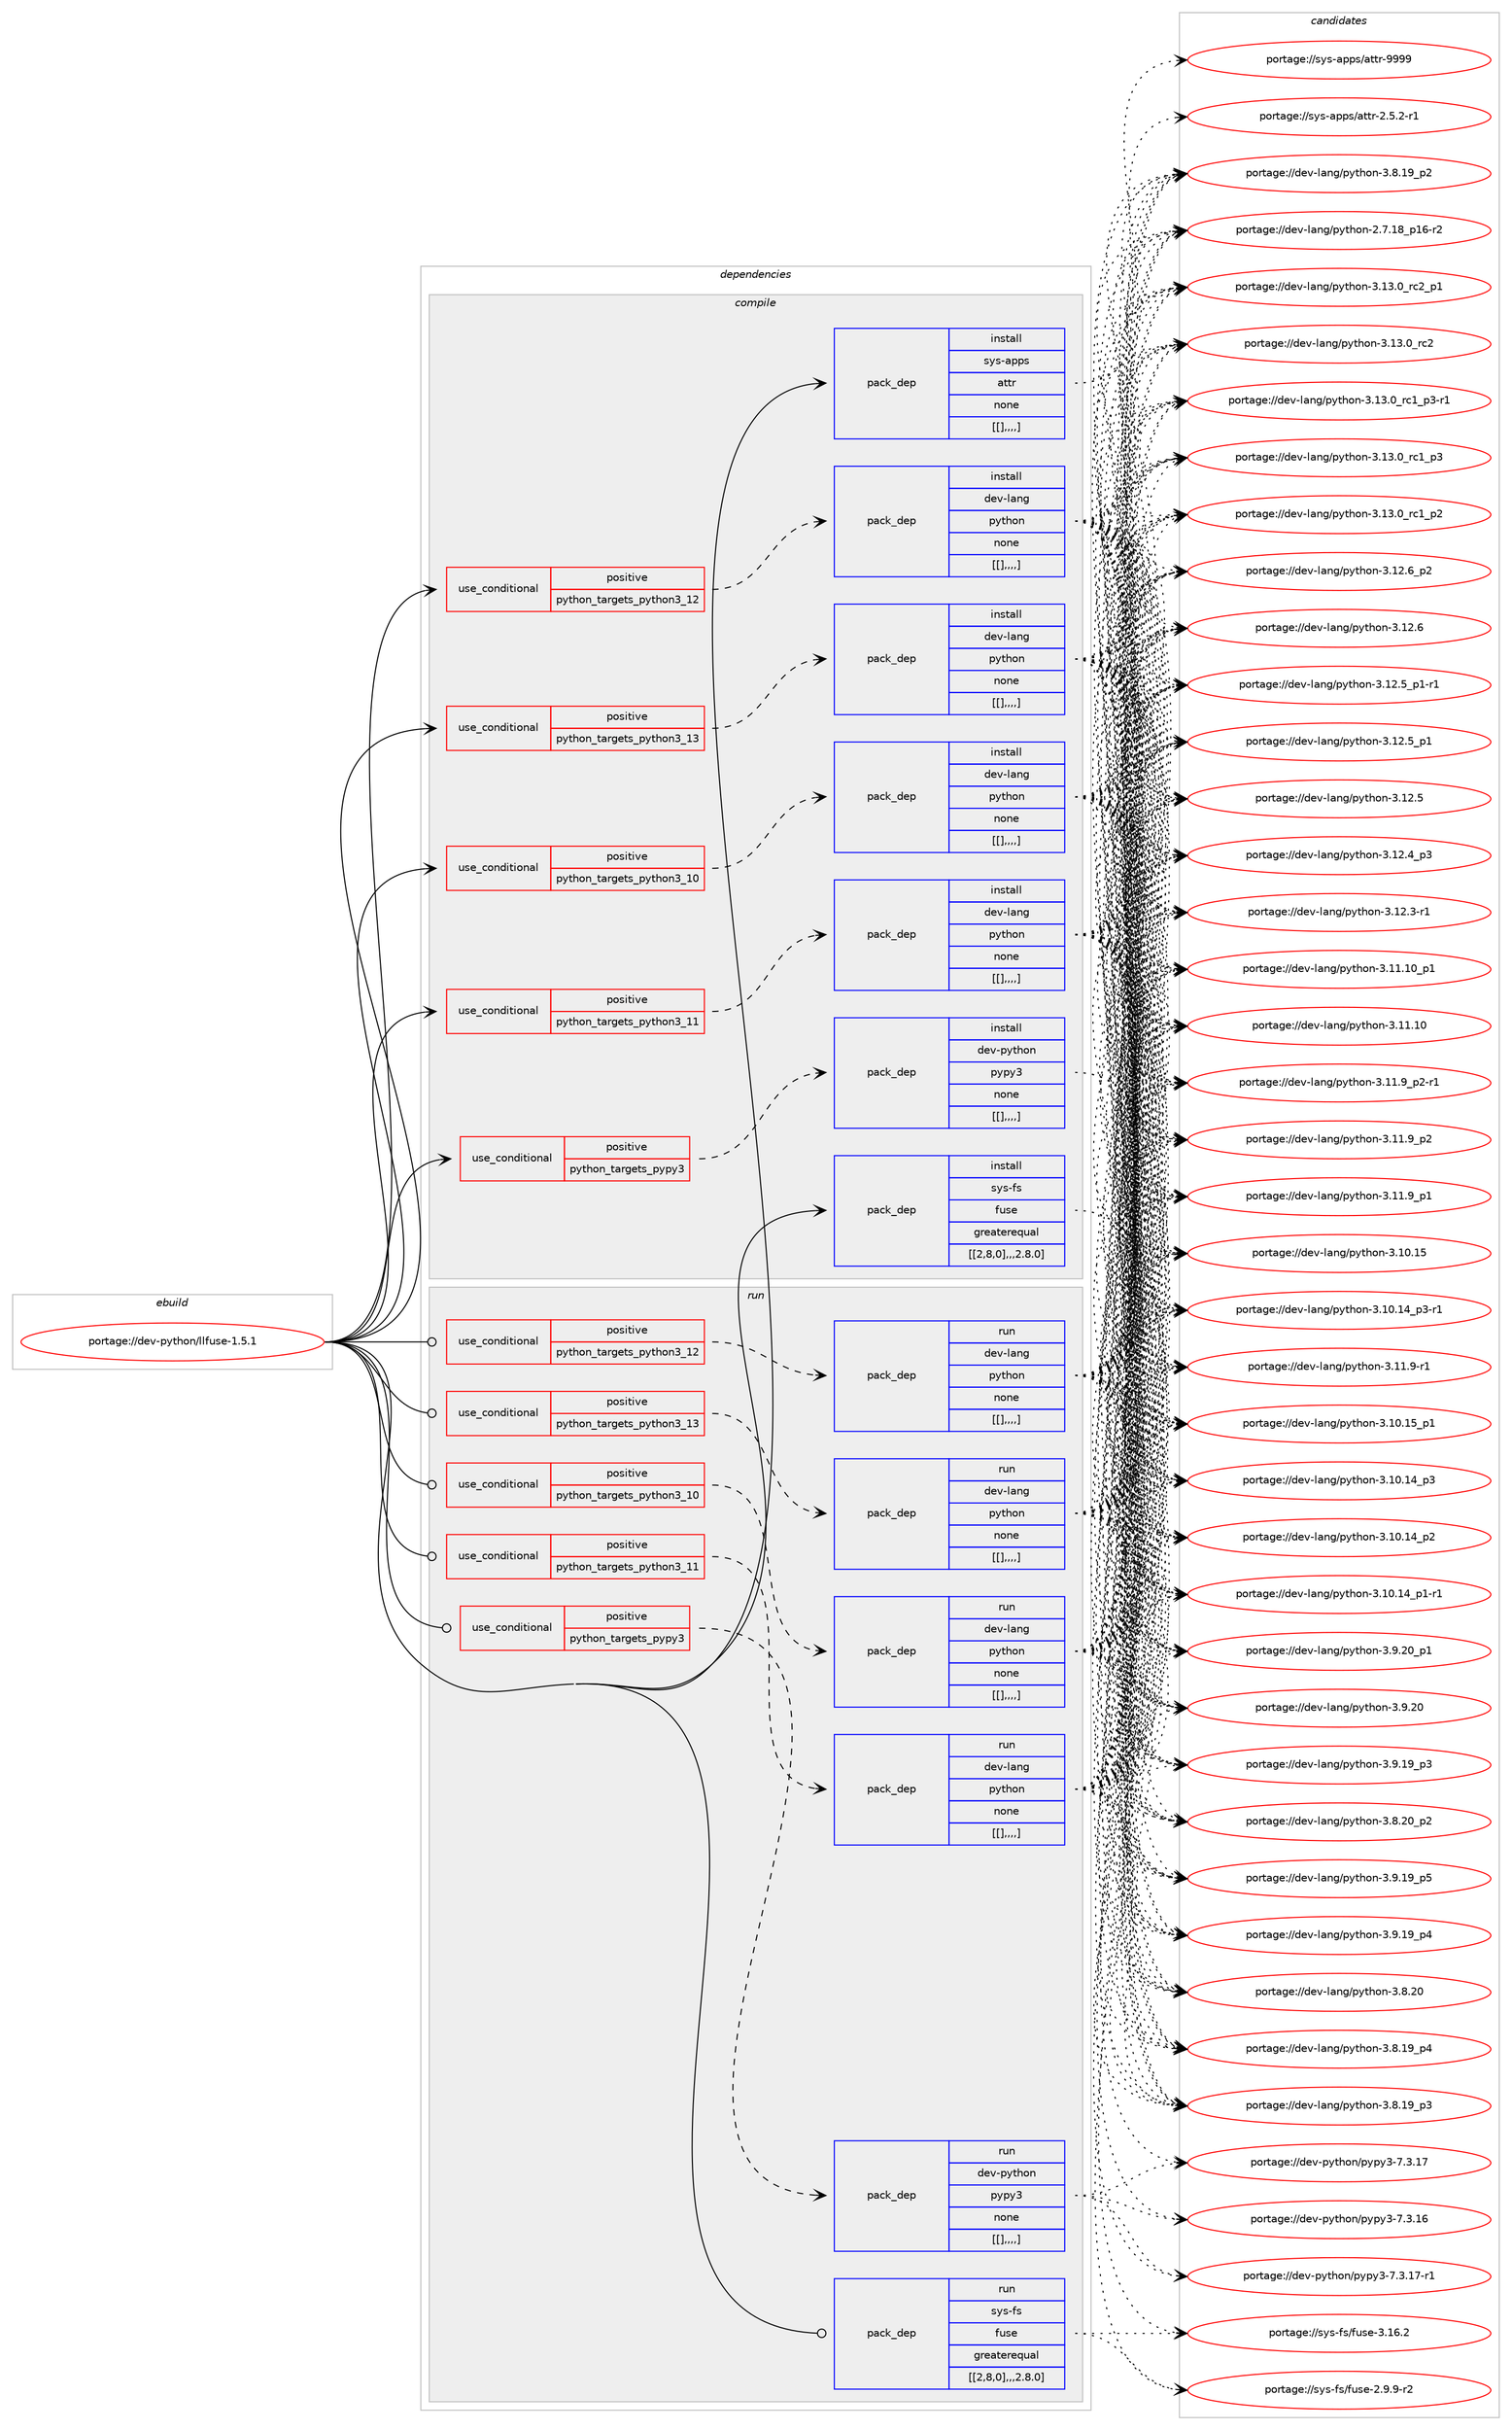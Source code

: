 digraph prolog {

# *************
# Graph options
# *************

newrank=true;
concentrate=true;
compound=true;
graph [rankdir=LR,fontname=Helvetica,fontsize=10,ranksep=1.5];#, ranksep=2.5, nodesep=0.2];
edge  [arrowhead=vee];
node  [fontname=Helvetica,fontsize=10];

# **********
# The ebuild
# **********

subgraph cluster_leftcol {
color=gray;
label=<<i>ebuild</i>>;
id [label="portage://dev-python/llfuse-1.5.1", color=red, width=4, href="../dev-python/llfuse-1.5.1.svg"];
}

# ****************
# The dependencies
# ****************

subgraph cluster_midcol {
color=gray;
label=<<i>dependencies</i>>;
subgraph cluster_compile {
fillcolor="#eeeeee";
style=filled;
label=<<i>compile</i>>;
subgraph cond35623 {
dependency152153 [label=<<TABLE BORDER="0" CELLBORDER="1" CELLSPACING="0" CELLPADDING="4"><TR><TD ROWSPAN="3" CELLPADDING="10">use_conditional</TD></TR><TR><TD>positive</TD></TR><TR><TD>python_targets_pypy3</TD></TR></TABLE>>, shape=none, color=red];
subgraph pack115316 {
dependency152154 [label=<<TABLE BORDER="0" CELLBORDER="1" CELLSPACING="0" CELLPADDING="4" WIDTH="220"><TR><TD ROWSPAN="6" CELLPADDING="30">pack_dep</TD></TR><TR><TD WIDTH="110">install</TD></TR><TR><TD>dev-python</TD></TR><TR><TD>pypy3</TD></TR><TR><TD>none</TD></TR><TR><TD>[[],,,,]</TD></TR></TABLE>>, shape=none, color=blue];
}
dependency152153:e -> dependency152154:w [weight=20,style="dashed",arrowhead="vee"];
}
id:e -> dependency152153:w [weight=20,style="solid",arrowhead="vee"];
subgraph cond35624 {
dependency152155 [label=<<TABLE BORDER="0" CELLBORDER="1" CELLSPACING="0" CELLPADDING="4"><TR><TD ROWSPAN="3" CELLPADDING="10">use_conditional</TD></TR><TR><TD>positive</TD></TR><TR><TD>python_targets_python3_10</TD></TR></TABLE>>, shape=none, color=red];
subgraph pack115317 {
dependency152156 [label=<<TABLE BORDER="0" CELLBORDER="1" CELLSPACING="0" CELLPADDING="4" WIDTH="220"><TR><TD ROWSPAN="6" CELLPADDING="30">pack_dep</TD></TR><TR><TD WIDTH="110">install</TD></TR><TR><TD>dev-lang</TD></TR><TR><TD>python</TD></TR><TR><TD>none</TD></TR><TR><TD>[[],,,,]</TD></TR></TABLE>>, shape=none, color=blue];
}
dependency152155:e -> dependency152156:w [weight=20,style="dashed",arrowhead="vee"];
}
id:e -> dependency152155:w [weight=20,style="solid",arrowhead="vee"];
subgraph cond35625 {
dependency152157 [label=<<TABLE BORDER="0" CELLBORDER="1" CELLSPACING="0" CELLPADDING="4"><TR><TD ROWSPAN="3" CELLPADDING="10">use_conditional</TD></TR><TR><TD>positive</TD></TR><TR><TD>python_targets_python3_11</TD></TR></TABLE>>, shape=none, color=red];
subgraph pack115318 {
dependency152158 [label=<<TABLE BORDER="0" CELLBORDER="1" CELLSPACING="0" CELLPADDING="4" WIDTH="220"><TR><TD ROWSPAN="6" CELLPADDING="30">pack_dep</TD></TR><TR><TD WIDTH="110">install</TD></TR><TR><TD>dev-lang</TD></TR><TR><TD>python</TD></TR><TR><TD>none</TD></TR><TR><TD>[[],,,,]</TD></TR></TABLE>>, shape=none, color=blue];
}
dependency152157:e -> dependency152158:w [weight=20,style="dashed",arrowhead="vee"];
}
id:e -> dependency152157:w [weight=20,style="solid",arrowhead="vee"];
subgraph cond35626 {
dependency152159 [label=<<TABLE BORDER="0" CELLBORDER="1" CELLSPACING="0" CELLPADDING="4"><TR><TD ROWSPAN="3" CELLPADDING="10">use_conditional</TD></TR><TR><TD>positive</TD></TR><TR><TD>python_targets_python3_12</TD></TR></TABLE>>, shape=none, color=red];
subgraph pack115319 {
dependency152160 [label=<<TABLE BORDER="0" CELLBORDER="1" CELLSPACING="0" CELLPADDING="4" WIDTH="220"><TR><TD ROWSPAN="6" CELLPADDING="30">pack_dep</TD></TR><TR><TD WIDTH="110">install</TD></TR><TR><TD>dev-lang</TD></TR><TR><TD>python</TD></TR><TR><TD>none</TD></TR><TR><TD>[[],,,,]</TD></TR></TABLE>>, shape=none, color=blue];
}
dependency152159:e -> dependency152160:w [weight=20,style="dashed",arrowhead="vee"];
}
id:e -> dependency152159:w [weight=20,style="solid",arrowhead="vee"];
subgraph cond35627 {
dependency152161 [label=<<TABLE BORDER="0" CELLBORDER="1" CELLSPACING="0" CELLPADDING="4"><TR><TD ROWSPAN="3" CELLPADDING="10">use_conditional</TD></TR><TR><TD>positive</TD></TR><TR><TD>python_targets_python3_13</TD></TR></TABLE>>, shape=none, color=red];
subgraph pack115320 {
dependency152162 [label=<<TABLE BORDER="0" CELLBORDER="1" CELLSPACING="0" CELLPADDING="4" WIDTH="220"><TR><TD ROWSPAN="6" CELLPADDING="30">pack_dep</TD></TR><TR><TD WIDTH="110">install</TD></TR><TR><TD>dev-lang</TD></TR><TR><TD>python</TD></TR><TR><TD>none</TD></TR><TR><TD>[[],,,,]</TD></TR></TABLE>>, shape=none, color=blue];
}
dependency152161:e -> dependency152162:w [weight=20,style="dashed",arrowhead="vee"];
}
id:e -> dependency152161:w [weight=20,style="solid",arrowhead="vee"];
subgraph pack115321 {
dependency152163 [label=<<TABLE BORDER="0" CELLBORDER="1" CELLSPACING="0" CELLPADDING="4" WIDTH="220"><TR><TD ROWSPAN="6" CELLPADDING="30">pack_dep</TD></TR><TR><TD WIDTH="110">install</TD></TR><TR><TD>sys-apps</TD></TR><TR><TD>attr</TD></TR><TR><TD>none</TD></TR><TR><TD>[[],,,,]</TD></TR></TABLE>>, shape=none, color=blue];
}
id:e -> dependency152163:w [weight=20,style="solid",arrowhead="vee"];
subgraph pack115322 {
dependency152164 [label=<<TABLE BORDER="0" CELLBORDER="1" CELLSPACING="0" CELLPADDING="4" WIDTH="220"><TR><TD ROWSPAN="6" CELLPADDING="30">pack_dep</TD></TR><TR><TD WIDTH="110">install</TD></TR><TR><TD>sys-fs</TD></TR><TR><TD>fuse</TD></TR><TR><TD>greaterequal</TD></TR><TR><TD>[[2,8,0],,,2.8.0]</TD></TR></TABLE>>, shape=none, color=blue];
}
id:e -> dependency152164:w [weight=20,style="solid",arrowhead="vee"];
}
subgraph cluster_compileandrun {
fillcolor="#eeeeee";
style=filled;
label=<<i>compile and run</i>>;
}
subgraph cluster_run {
fillcolor="#eeeeee";
style=filled;
label=<<i>run</i>>;
subgraph cond35628 {
dependency152165 [label=<<TABLE BORDER="0" CELLBORDER="1" CELLSPACING="0" CELLPADDING="4"><TR><TD ROWSPAN="3" CELLPADDING="10">use_conditional</TD></TR><TR><TD>positive</TD></TR><TR><TD>python_targets_pypy3</TD></TR></TABLE>>, shape=none, color=red];
subgraph pack115323 {
dependency152166 [label=<<TABLE BORDER="0" CELLBORDER="1" CELLSPACING="0" CELLPADDING="4" WIDTH="220"><TR><TD ROWSPAN="6" CELLPADDING="30">pack_dep</TD></TR><TR><TD WIDTH="110">run</TD></TR><TR><TD>dev-python</TD></TR><TR><TD>pypy3</TD></TR><TR><TD>none</TD></TR><TR><TD>[[],,,,]</TD></TR></TABLE>>, shape=none, color=blue];
}
dependency152165:e -> dependency152166:w [weight=20,style="dashed",arrowhead="vee"];
}
id:e -> dependency152165:w [weight=20,style="solid",arrowhead="odot"];
subgraph cond35629 {
dependency152167 [label=<<TABLE BORDER="0" CELLBORDER="1" CELLSPACING="0" CELLPADDING="4"><TR><TD ROWSPAN="3" CELLPADDING="10">use_conditional</TD></TR><TR><TD>positive</TD></TR><TR><TD>python_targets_python3_10</TD></TR></TABLE>>, shape=none, color=red];
subgraph pack115324 {
dependency152168 [label=<<TABLE BORDER="0" CELLBORDER="1" CELLSPACING="0" CELLPADDING="4" WIDTH="220"><TR><TD ROWSPAN="6" CELLPADDING="30">pack_dep</TD></TR><TR><TD WIDTH="110">run</TD></TR><TR><TD>dev-lang</TD></TR><TR><TD>python</TD></TR><TR><TD>none</TD></TR><TR><TD>[[],,,,]</TD></TR></TABLE>>, shape=none, color=blue];
}
dependency152167:e -> dependency152168:w [weight=20,style="dashed",arrowhead="vee"];
}
id:e -> dependency152167:w [weight=20,style="solid",arrowhead="odot"];
subgraph cond35630 {
dependency152169 [label=<<TABLE BORDER="0" CELLBORDER="1" CELLSPACING="0" CELLPADDING="4"><TR><TD ROWSPAN="3" CELLPADDING="10">use_conditional</TD></TR><TR><TD>positive</TD></TR><TR><TD>python_targets_python3_11</TD></TR></TABLE>>, shape=none, color=red];
subgraph pack115325 {
dependency152170 [label=<<TABLE BORDER="0" CELLBORDER="1" CELLSPACING="0" CELLPADDING="4" WIDTH="220"><TR><TD ROWSPAN="6" CELLPADDING="30">pack_dep</TD></TR><TR><TD WIDTH="110">run</TD></TR><TR><TD>dev-lang</TD></TR><TR><TD>python</TD></TR><TR><TD>none</TD></TR><TR><TD>[[],,,,]</TD></TR></TABLE>>, shape=none, color=blue];
}
dependency152169:e -> dependency152170:w [weight=20,style="dashed",arrowhead="vee"];
}
id:e -> dependency152169:w [weight=20,style="solid",arrowhead="odot"];
subgraph cond35631 {
dependency152171 [label=<<TABLE BORDER="0" CELLBORDER="1" CELLSPACING="0" CELLPADDING="4"><TR><TD ROWSPAN="3" CELLPADDING="10">use_conditional</TD></TR><TR><TD>positive</TD></TR><TR><TD>python_targets_python3_12</TD></TR></TABLE>>, shape=none, color=red];
subgraph pack115326 {
dependency152172 [label=<<TABLE BORDER="0" CELLBORDER="1" CELLSPACING="0" CELLPADDING="4" WIDTH="220"><TR><TD ROWSPAN="6" CELLPADDING="30">pack_dep</TD></TR><TR><TD WIDTH="110">run</TD></TR><TR><TD>dev-lang</TD></TR><TR><TD>python</TD></TR><TR><TD>none</TD></TR><TR><TD>[[],,,,]</TD></TR></TABLE>>, shape=none, color=blue];
}
dependency152171:e -> dependency152172:w [weight=20,style="dashed",arrowhead="vee"];
}
id:e -> dependency152171:w [weight=20,style="solid",arrowhead="odot"];
subgraph cond35632 {
dependency152173 [label=<<TABLE BORDER="0" CELLBORDER="1" CELLSPACING="0" CELLPADDING="4"><TR><TD ROWSPAN="3" CELLPADDING="10">use_conditional</TD></TR><TR><TD>positive</TD></TR><TR><TD>python_targets_python3_13</TD></TR></TABLE>>, shape=none, color=red];
subgraph pack115327 {
dependency152174 [label=<<TABLE BORDER="0" CELLBORDER="1" CELLSPACING="0" CELLPADDING="4" WIDTH="220"><TR><TD ROWSPAN="6" CELLPADDING="30">pack_dep</TD></TR><TR><TD WIDTH="110">run</TD></TR><TR><TD>dev-lang</TD></TR><TR><TD>python</TD></TR><TR><TD>none</TD></TR><TR><TD>[[],,,,]</TD></TR></TABLE>>, shape=none, color=blue];
}
dependency152173:e -> dependency152174:w [weight=20,style="dashed",arrowhead="vee"];
}
id:e -> dependency152173:w [weight=20,style="solid",arrowhead="odot"];
subgraph pack115328 {
dependency152175 [label=<<TABLE BORDER="0" CELLBORDER="1" CELLSPACING="0" CELLPADDING="4" WIDTH="220"><TR><TD ROWSPAN="6" CELLPADDING="30">pack_dep</TD></TR><TR><TD WIDTH="110">run</TD></TR><TR><TD>sys-fs</TD></TR><TR><TD>fuse</TD></TR><TR><TD>greaterequal</TD></TR><TR><TD>[[2,8,0],,,2.8.0]</TD></TR></TABLE>>, shape=none, color=blue];
}
id:e -> dependency152175:w [weight=20,style="solid",arrowhead="odot"];
}
}

# **************
# The candidates
# **************

subgraph cluster_choices {
rank=same;
color=gray;
label=<<i>candidates</i>>;

subgraph choice115316 {
color=black;
nodesep=1;
choice100101118451121211161041111104711212111212151455546514649554511449 [label="portage://dev-python/pypy3-7.3.17-r1", color=red, width=4,href="../dev-python/pypy3-7.3.17-r1.svg"];
choice10010111845112121116104111110471121211121215145554651464955 [label="portage://dev-python/pypy3-7.3.17", color=red, width=4,href="../dev-python/pypy3-7.3.17.svg"];
choice10010111845112121116104111110471121211121215145554651464954 [label="portage://dev-python/pypy3-7.3.16", color=red, width=4,href="../dev-python/pypy3-7.3.16.svg"];
dependency152154:e -> choice100101118451121211161041111104711212111212151455546514649554511449:w [style=dotted,weight="100"];
dependency152154:e -> choice10010111845112121116104111110471121211121215145554651464955:w [style=dotted,weight="100"];
dependency152154:e -> choice10010111845112121116104111110471121211121215145554651464954:w [style=dotted,weight="100"];
}
subgraph choice115317 {
color=black;
nodesep=1;
choice100101118451089711010347112121116104111110455146495146489511499509511249 [label="portage://dev-lang/python-3.13.0_rc2_p1", color=red, width=4,href="../dev-lang/python-3.13.0_rc2_p1.svg"];
choice10010111845108971101034711212111610411111045514649514648951149950 [label="portage://dev-lang/python-3.13.0_rc2", color=red, width=4,href="../dev-lang/python-3.13.0_rc2.svg"];
choice1001011184510897110103471121211161041111104551464951464895114994995112514511449 [label="portage://dev-lang/python-3.13.0_rc1_p3-r1", color=red, width=4,href="../dev-lang/python-3.13.0_rc1_p3-r1.svg"];
choice100101118451089711010347112121116104111110455146495146489511499499511251 [label="portage://dev-lang/python-3.13.0_rc1_p3", color=red, width=4,href="../dev-lang/python-3.13.0_rc1_p3.svg"];
choice100101118451089711010347112121116104111110455146495146489511499499511250 [label="portage://dev-lang/python-3.13.0_rc1_p2", color=red, width=4,href="../dev-lang/python-3.13.0_rc1_p2.svg"];
choice100101118451089711010347112121116104111110455146495046549511250 [label="portage://dev-lang/python-3.12.6_p2", color=red, width=4,href="../dev-lang/python-3.12.6_p2.svg"];
choice10010111845108971101034711212111610411111045514649504654 [label="portage://dev-lang/python-3.12.6", color=red, width=4,href="../dev-lang/python-3.12.6.svg"];
choice1001011184510897110103471121211161041111104551464950465395112494511449 [label="portage://dev-lang/python-3.12.5_p1-r1", color=red, width=4,href="../dev-lang/python-3.12.5_p1-r1.svg"];
choice100101118451089711010347112121116104111110455146495046539511249 [label="portage://dev-lang/python-3.12.5_p1", color=red, width=4,href="../dev-lang/python-3.12.5_p1.svg"];
choice10010111845108971101034711212111610411111045514649504653 [label="portage://dev-lang/python-3.12.5", color=red, width=4,href="../dev-lang/python-3.12.5.svg"];
choice100101118451089711010347112121116104111110455146495046529511251 [label="portage://dev-lang/python-3.12.4_p3", color=red, width=4,href="../dev-lang/python-3.12.4_p3.svg"];
choice100101118451089711010347112121116104111110455146495046514511449 [label="portage://dev-lang/python-3.12.3-r1", color=red, width=4,href="../dev-lang/python-3.12.3-r1.svg"];
choice10010111845108971101034711212111610411111045514649494649489511249 [label="portage://dev-lang/python-3.11.10_p1", color=red, width=4,href="../dev-lang/python-3.11.10_p1.svg"];
choice1001011184510897110103471121211161041111104551464949464948 [label="portage://dev-lang/python-3.11.10", color=red, width=4,href="../dev-lang/python-3.11.10.svg"];
choice1001011184510897110103471121211161041111104551464949465795112504511449 [label="portage://dev-lang/python-3.11.9_p2-r1", color=red, width=4,href="../dev-lang/python-3.11.9_p2-r1.svg"];
choice100101118451089711010347112121116104111110455146494946579511250 [label="portage://dev-lang/python-3.11.9_p2", color=red, width=4,href="../dev-lang/python-3.11.9_p2.svg"];
choice100101118451089711010347112121116104111110455146494946579511249 [label="portage://dev-lang/python-3.11.9_p1", color=red, width=4,href="../dev-lang/python-3.11.9_p1.svg"];
choice100101118451089711010347112121116104111110455146494946574511449 [label="portage://dev-lang/python-3.11.9-r1", color=red, width=4,href="../dev-lang/python-3.11.9-r1.svg"];
choice10010111845108971101034711212111610411111045514649484649539511249 [label="portage://dev-lang/python-3.10.15_p1", color=red, width=4,href="../dev-lang/python-3.10.15_p1.svg"];
choice1001011184510897110103471121211161041111104551464948464953 [label="portage://dev-lang/python-3.10.15", color=red, width=4,href="../dev-lang/python-3.10.15.svg"];
choice100101118451089711010347112121116104111110455146494846495295112514511449 [label="portage://dev-lang/python-3.10.14_p3-r1", color=red, width=4,href="../dev-lang/python-3.10.14_p3-r1.svg"];
choice10010111845108971101034711212111610411111045514649484649529511251 [label="portage://dev-lang/python-3.10.14_p3", color=red, width=4,href="../dev-lang/python-3.10.14_p3.svg"];
choice10010111845108971101034711212111610411111045514649484649529511250 [label="portage://dev-lang/python-3.10.14_p2", color=red, width=4,href="../dev-lang/python-3.10.14_p2.svg"];
choice100101118451089711010347112121116104111110455146494846495295112494511449 [label="portage://dev-lang/python-3.10.14_p1-r1", color=red, width=4,href="../dev-lang/python-3.10.14_p1-r1.svg"];
choice100101118451089711010347112121116104111110455146574650489511249 [label="portage://dev-lang/python-3.9.20_p1", color=red, width=4,href="../dev-lang/python-3.9.20_p1.svg"];
choice10010111845108971101034711212111610411111045514657465048 [label="portage://dev-lang/python-3.9.20", color=red, width=4,href="../dev-lang/python-3.9.20.svg"];
choice100101118451089711010347112121116104111110455146574649579511253 [label="portage://dev-lang/python-3.9.19_p5", color=red, width=4,href="../dev-lang/python-3.9.19_p5.svg"];
choice100101118451089711010347112121116104111110455146574649579511252 [label="portage://dev-lang/python-3.9.19_p4", color=red, width=4,href="../dev-lang/python-3.9.19_p4.svg"];
choice100101118451089711010347112121116104111110455146574649579511251 [label="portage://dev-lang/python-3.9.19_p3", color=red, width=4,href="../dev-lang/python-3.9.19_p3.svg"];
choice100101118451089711010347112121116104111110455146564650489511250 [label="portage://dev-lang/python-3.8.20_p2", color=red, width=4,href="../dev-lang/python-3.8.20_p2.svg"];
choice10010111845108971101034711212111610411111045514656465048 [label="portage://dev-lang/python-3.8.20", color=red, width=4,href="../dev-lang/python-3.8.20.svg"];
choice100101118451089711010347112121116104111110455146564649579511252 [label="portage://dev-lang/python-3.8.19_p4", color=red, width=4,href="../dev-lang/python-3.8.19_p4.svg"];
choice100101118451089711010347112121116104111110455146564649579511251 [label="portage://dev-lang/python-3.8.19_p3", color=red, width=4,href="../dev-lang/python-3.8.19_p3.svg"];
choice100101118451089711010347112121116104111110455146564649579511250 [label="portage://dev-lang/python-3.8.19_p2", color=red, width=4,href="../dev-lang/python-3.8.19_p2.svg"];
choice100101118451089711010347112121116104111110455046554649569511249544511450 [label="portage://dev-lang/python-2.7.18_p16-r2", color=red, width=4,href="../dev-lang/python-2.7.18_p16-r2.svg"];
dependency152156:e -> choice100101118451089711010347112121116104111110455146495146489511499509511249:w [style=dotted,weight="100"];
dependency152156:e -> choice10010111845108971101034711212111610411111045514649514648951149950:w [style=dotted,weight="100"];
dependency152156:e -> choice1001011184510897110103471121211161041111104551464951464895114994995112514511449:w [style=dotted,weight="100"];
dependency152156:e -> choice100101118451089711010347112121116104111110455146495146489511499499511251:w [style=dotted,weight="100"];
dependency152156:e -> choice100101118451089711010347112121116104111110455146495146489511499499511250:w [style=dotted,weight="100"];
dependency152156:e -> choice100101118451089711010347112121116104111110455146495046549511250:w [style=dotted,weight="100"];
dependency152156:e -> choice10010111845108971101034711212111610411111045514649504654:w [style=dotted,weight="100"];
dependency152156:e -> choice1001011184510897110103471121211161041111104551464950465395112494511449:w [style=dotted,weight="100"];
dependency152156:e -> choice100101118451089711010347112121116104111110455146495046539511249:w [style=dotted,weight="100"];
dependency152156:e -> choice10010111845108971101034711212111610411111045514649504653:w [style=dotted,weight="100"];
dependency152156:e -> choice100101118451089711010347112121116104111110455146495046529511251:w [style=dotted,weight="100"];
dependency152156:e -> choice100101118451089711010347112121116104111110455146495046514511449:w [style=dotted,weight="100"];
dependency152156:e -> choice10010111845108971101034711212111610411111045514649494649489511249:w [style=dotted,weight="100"];
dependency152156:e -> choice1001011184510897110103471121211161041111104551464949464948:w [style=dotted,weight="100"];
dependency152156:e -> choice1001011184510897110103471121211161041111104551464949465795112504511449:w [style=dotted,weight="100"];
dependency152156:e -> choice100101118451089711010347112121116104111110455146494946579511250:w [style=dotted,weight="100"];
dependency152156:e -> choice100101118451089711010347112121116104111110455146494946579511249:w [style=dotted,weight="100"];
dependency152156:e -> choice100101118451089711010347112121116104111110455146494946574511449:w [style=dotted,weight="100"];
dependency152156:e -> choice10010111845108971101034711212111610411111045514649484649539511249:w [style=dotted,weight="100"];
dependency152156:e -> choice1001011184510897110103471121211161041111104551464948464953:w [style=dotted,weight="100"];
dependency152156:e -> choice100101118451089711010347112121116104111110455146494846495295112514511449:w [style=dotted,weight="100"];
dependency152156:e -> choice10010111845108971101034711212111610411111045514649484649529511251:w [style=dotted,weight="100"];
dependency152156:e -> choice10010111845108971101034711212111610411111045514649484649529511250:w [style=dotted,weight="100"];
dependency152156:e -> choice100101118451089711010347112121116104111110455146494846495295112494511449:w [style=dotted,weight="100"];
dependency152156:e -> choice100101118451089711010347112121116104111110455146574650489511249:w [style=dotted,weight="100"];
dependency152156:e -> choice10010111845108971101034711212111610411111045514657465048:w [style=dotted,weight="100"];
dependency152156:e -> choice100101118451089711010347112121116104111110455146574649579511253:w [style=dotted,weight="100"];
dependency152156:e -> choice100101118451089711010347112121116104111110455146574649579511252:w [style=dotted,weight="100"];
dependency152156:e -> choice100101118451089711010347112121116104111110455146574649579511251:w [style=dotted,weight="100"];
dependency152156:e -> choice100101118451089711010347112121116104111110455146564650489511250:w [style=dotted,weight="100"];
dependency152156:e -> choice10010111845108971101034711212111610411111045514656465048:w [style=dotted,weight="100"];
dependency152156:e -> choice100101118451089711010347112121116104111110455146564649579511252:w [style=dotted,weight="100"];
dependency152156:e -> choice100101118451089711010347112121116104111110455146564649579511251:w [style=dotted,weight="100"];
dependency152156:e -> choice100101118451089711010347112121116104111110455146564649579511250:w [style=dotted,weight="100"];
dependency152156:e -> choice100101118451089711010347112121116104111110455046554649569511249544511450:w [style=dotted,weight="100"];
}
subgraph choice115318 {
color=black;
nodesep=1;
choice100101118451089711010347112121116104111110455146495146489511499509511249 [label="portage://dev-lang/python-3.13.0_rc2_p1", color=red, width=4,href="../dev-lang/python-3.13.0_rc2_p1.svg"];
choice10010111845108971101034711212111610411111045514649514648951149950 [label="portage://dev-lang/python-3.13.0_rc2", color=red, width=4,href="../dev-lang/python-3.13.0_rc2.svg"];
choice1001011184510897110103471121211161041111104551464951464895114994995112514511449 [label="portage://dev-lang/python-3.13.0_rc1_p3-r1", color=red, width=4,href="../dev-lang/python-3.13.0_rc1_p3-r1.svg"];
choice100101118451089711010347112121116104111110455146495146489511499499511251 [label="portage://dev-lang/python-3.13.0_rc1_p3", color=red, width=4,href="../dev-lang/python-3.13.0_rc1_p3.svg"];
choice100101118451089711010347112121116104111110455146495146489511499499511250 [label="portage://dev-lang/python-3.13.0_rc1_p2", color=red, width=4,href="../dev-lang/python-3.13.0_rc1_p2.svg"];
choice100101118451089711010347112121116104111110455146495046549511250 [label="portage://dev-lang/python-3.12.6_p2", color=red, width=4,href="../dev-lang/python-3.12.6_p2.svg"];
choice10010111845108971101034711212111610411111045514649504654 [label="portage://dev-lang/python-3.12.6", color=red, width=4,href="../dev-lang/python-3.12.6.svg"];
choice1001011184510897110103471121211161041111104551464950465395112494511449 [label="portage://dev-lang/python-3.12.5_p1-r1", color=red, width=4,href="../dev-lang/python-3.12.5_p1-r1.svg"];
choice100101118451089711010347112121116104111110455146495046539511249 [label="portage://dev-lang/python-3.12.5_p1", color=red, width=4,href="../dev-lang/python-3.12.5_p1.svg"];
choice10010111845108971101034711212111610411111045514649504653 [label="portage://dev-lang/python-3.12.5", color=red, width=4,href="../dev-lang/python-3.12.5.svg"];
choice100101118451089711010347112121116104111110455146495046529511251 [label="portage://dev-lang/python-3.12.4_p3", color=red, width=4,href="../dev-lang/python-3.12.4_p3.svg"];
choice100101118451089711010347112121116104111110455146495046514511449 [label="portage://dev-lang/python-3.12.3-r1", color=red, width=4,href="../dev-lang/python-3.12.3-r1.svg"];
choice10010111845108971101034711212111610411111045514649494649489511249 [label="portage://dev-lang/python-3.11.10_p1", color=red, width=4,href="../dev-lang/python-3.11.10_p1.svg"];
choice1001011184510897110103471121211161041111104551464949464948 [label="portage://dev-lang/python-3.11.10", color=red, width=4,href="../dev-lang/python-3.11.10.svg"];
choice1001011184510897110103471121211161041111104551464949465795112504511449 [label="portage://dev-lang/python-3.11.9_p2-r1", color=red, width=4,href="../dev-lang/python-3.11.9_p2-r1.svg"];
choice100101118451089711010347112121116104111110455146494946579511250 [label="portage://dev-lang/python-3.11.9_p2", color=red, width=4,href="../dev-lang/python-3.11.9_p2.svg"];
choice100101118451089711010347112121116104111110455146494946579511249 [label="portage://dev-lang/python-3.11.9_p1", color=red, width=4,href="../dev-lang/python-3.11.9_p1.svg"];
choice100101118451089711010347112121116104111110455146494946574511449 [label="portage://dev-lang/python-3.11.9-r1", color=red, width=4,href="../dev-lang/python-3.11.9-r1.svg"];
choice10010111845108971101034711212111610411111045514649484649539511249 [label="portage://dev-lang/python-3.10.15_p1", color=red, width=4,href="../dev-lang/python-3.10.15_p1.svg"];
choice1001011184510897110103471121211161041111104551464948464953 [label="portage://dev-lang/python-3.10.15", color=red, width=4,href="../dev-lang/python-3.10.15.svg"];
choice100101118451089711010347112121116104111110455146494846495295112514511449 [label="portage://dev-lang/python-3.10.14_p3-r1", color=red, width=4,href="../dev-lang/python-3.10.14_p3-r1.svg"];
choice10010111845108971101034711212111610411111045514649484649529511251 [label="portage://dev-lang/python-3.10.14_p3", color=red, width=4,href="../dev-lang/python-3.10.14_p3.svg"];
choice10010111845108971101034711212111610411111045514649484649529511250 [label="portage://dev-lang/python-3.10.14_p2", color=red, width=4,href="../dev-lang/python-3.10.14_p2.svg"];
choice100101118451089711010347112121116104111110455146494846495295112494511449 [label="portage://dev-lang/python-3.10.14_p1-r1", color=red, width=4,href="../dev-lang/python-3.10.14_p1-r1.svg"];
choice100101118451089711010347112121116104111110455146574650489511249 [label="portage://dev-lang/python-3.9.20_p1", color=red, width=4,href="../dev-lang/python-3.9.20_p1.svg"];
choice10010111845108971101034711212111610411111045514657465048 [label="portage://dev-lang/python-3.9.20", color=red, width=4,href="../dev-lang/python-3.9.20.svg"];
choice100101118451089711010347112121116104111110455146574649579511253 [label="portage://dev-lang/python-3.9.19_p5", color=red, width=4,href="../dev-lang/python-3.9.19_p5.svg"];
choice100101118451089711010347112121116104111110455146574649579511252 [label="portage://dev-lang/python-3.9.19_p4", color=red, width=4,href="../dev-lang/python-3.9.19_p4.svg"];
choice100101118451089711010347112121116104111110455146574649579511251 [label="portage://dev-lang/python-3.9.19_p3", color=red, width=4,href="../dev-lang/python-3.9.19_p3.svg"];
choice100101118451089711010347112121116104111110455146564650489511250 [label="portage://dev-lang/python-3.8.20_p2", color=red, width=4,href="../dev-lang/python-3.8.20_p2.svg"];
choice10010111845108971101034711212111610411111045514656465048 [label="portage://dev-lang/python-3.8.20", color=red, width=4,href="../dev-lang/python-3.8.20.svg"];
choice100101118451089711010347112121116104111110455146564649579511252 [label="portage://dev-lang/python-3.8.19_p4", color=red, width=4,href="../dev-lang/python-3.8.19_p4.svg"];
choice100101118451089711010347112121116104111110455146564649579511251 [label="portage://dev-lang/python-3.8.19_p3", color=red, width=4,href="../dev-lang/python-3.8.19_p3.svg"];
choice100101118451089711010347112121116104111110455146564649579511250 [label="portage://dev-lang/python-3.8.19_p2", color=red, width=4,href="../dev-lang/python-3.8.19_p2.svg"];
choice100101118451089711010347112121116104111110455046554649569511249544511450 [label="portage://dev-lang/python-2.7.18_p16-r2", color=red, width=4,href="../dev-lang/python-2.7.18_p16-r2.svg"];
dependency152158:e -> choice100101118451089711010347112121116104111110455146495146489511499509511249:w [style=dotted,weight="100"];
dependency152158:e -> choice10010111845108971101034711212111610411111045514649514648951149950:w [style=dotted,weight="100"];
dependency152158:e -> choice1001011184510897110103471121211161041111104551464951464895114994995112514511449:w [style=dotted,weight="100"];
dependency152158:e -> choice100101118451089711010347112121116104111110455146495146489511499499511251:w [style=dotted,weight="100"];
dependency152158:e -> choice100101118451089711010347112121116104111110455146495146489511499499511250:w [style=dotted,weight="100"];
dependency152158:e -> choice100101118451089711010347112121116104111110455146495046549511250:w [style=dotted,weight="100"];
dependency152158:e -> choice10010111845108971101034711212111610411111045514649504654:w [style=dotted,weight="100"];
dependency152158:e -> choice1001011184510897110103471121211161041111104551464950465395112494511449:w [style=dotted,weight="100"];
dependency152158:e -> choice100101118451089711010347112121116104111110455146495046539511249:w [style=dotted,weight="100"];
dependency152158:e -> choice10010111845108971101034711212111610411111045514649504653:w [style=dotted,weight="100"];
dependency152158:e -> choice100101118451089711010347112121116104111110455146495046529511251:w [style=dotted,weight="100"];
dependency152158:e -> choice100101118451089711010347112121116104111110455146495046514511449:w [style=dotted,weight="100"];
dependency152158:e -> choice10010111845108971101034711212111610411111045514649494649489511249:w [style=dotted,weight="100"];
dependency152158:e -> choice1001011184510897110103471121211161041111104551464949464948:w [style=dotted,weight="100"];
dependency152158:e -> choice1001011184510897110103471121211161041111104551464949465795112504511449:w [style=dotted,weight="100"];
dependency152158:e -> choice100101118451089711010347112121116104111110455146494946579511250:w [style=dotted,weight="100"];
dependency152158:e -> choice100101118451089711010347112121116104111110455146494946579511249:w [style=dotted,weight="100"];
dependency152158:e -> choice100101118451089711010347112121116104111110455146494946574511449:w [style=dotted,weight="100"];
dependency152158:e -> choice10010111845108971101034711212111610411111045514649484649539511249:w [style=dotted,weight="100"];
dependency152158:e -> choice1001011184510897110103471121211161041111104551464948464953:w [style=dotted,weight="100"];
dependency152158:e -> choice100101118451089711010347112121116104111110455146494846495295112514511449:w [style=dotted,weight="100"];
dependency152158:e -> choice10010111845108971101034711212111610411111045514649484649529511251:w [style=dotted,weight="100"];
dependency152158:e -> choice10010111845108971101034711212111610411111045514649484649529511250:w [style=dotted,weight="100"];
dependency152158:e -> choice100101118451089711010347112121116104111110455146494846495295112494511449:w [style=dotted,weight="100"];
dependency152158:e -> choice100101118451089711010347112121116104111110455146574650489511249:w [style=dotted,weight="100"];
dependency152158:e -> choice10010111845108971101034711212111610411111045514657465048:w [style=dotted,weight="100"];
dependency152158:e -> choice100101118451089711010347112121116104111110455146574649579511253:w [style=dotted,weight="100"];
dependency152158:e -> choice100101118451089711010347112121116104111110455146574649579511252:w [style=dotted,weight="100"];
dependency152158:e -> choice100101118451089711010347112121116104111110455146574649579511251:w [style=dotted,weight="100"];
dependency152158:e -> choice100101118451089711010347112121116104111110455146564650489511250:w [style=dotted,weight="100"];
dependency152158:e -> choice10010111845108971101034711212111610411111045514656465048:w [style=dotted,weight="100"];
dependency152158:e -> choice100101118451089711010347112121116104111110455146564649579511252:w [style=dotted,weight="100"];
dependency152158:e -> choice100101118451089711010347112121116104111110455146564649579511251:w [style=dotted,weight="100"];
dependency152158:e -> choice100101118451089711010347112121116104111110455146564649579511250:w [style=dotted,weight="100"];
dependency152158:e -> choice100101118451089711010347112121116104111110455046554649569511249544511450:w [style=dotted,weight="100"];
}
subgraph choice115319 {
color=black;
nodesep=1;
choice100101118451089711010347112121116104111110455146495146489511499509511249 [label="portage://dev-lang/python-3.13.0_rc2_p1", color=red, width=4,href="../dev-lang/python-3.13.0_rc2_p1.svg"];
choice10010111845108971101034711212111610411111045514649514648951149950 [label="portage://dev-lang/python-3.13.0_rc2", color=red, width=4,href="../dev-lang/python-3.13.0_rc2.svg"];
choice1001011184510897110103471121211161041111104551464951464895114994995112514511449 [label="portage://dev-lang/python-3.13.0_rc1_p3-r1", color=red, width=4,href="../dev-lang/python-3.13.0_rc1_p3-r1.svg"];
choice100101118451089711010347112121116104111110455146495146489511499499511251 [label="portage://dev-lang/python-3.13.0_rc1_p3", color=red, width=4,href="../dev-lang/python-3.13.0_rc1_p3.svg"];
choice100101118451089711010347112121116104111110455146495146489511499499511250 [label="portage://dev-lang/python-3.13.0_rc1_p2", color=red, width=4,href="../dev-lang/python-3.13.0_rc1_p2.svg"];
choice100101118451089711010347112121116104111110455146495046549511250 [label="portage://dev-lang/python-3.12.6_p2", color=red, width=4,href="../dev-lang/python-3.12.6_p2.svg"];
choice10010111845108971101034711212111610411111045514649504654 [label="portage://dev-lang/python-3.12.6", color=red, width=4,href="../dev-lang/python-3.12.6.svg"];
choice1001011184510897110103471121211161041111104551464950465395112494511449 [label="portage://dev-lang/python-3.12.5_p1-r1", color=red, width=4,href="../dev-lang/python-3.12.5_p1-r1.svg"];
choice100101118451089711010347112121116104111110455146495046539511249 [label="portage://dev-lang/python-3.12.5_p1", color=red, width=4,href="../dev-lang/python-3.12.5_p1.svg"];
choice10010111845108971101034711212111610411111045514649504653 [label="portage://dev-lang/python-3.12.5", color=red, width=4,href="../dev-lang/python-3.12.5.svg"];
choice100101118451089711010347112121116104111110455146495046529511251 [label="portage://dev-lang/python-3.12.4_p3", color=red, width=4,href="../dev-lang/python-3.12.4_p3.svg"];
choice100101118451089711010347112121116104111110455146495046514511449 [label="portage://dev-lang/python-3.12.3-r1", color=red, width=4,href="../dev-lang/python-3.12.3-r1.svg"];
choice10010111845108971101034711212111610411111045514649494649489511249 [label="portage://dev-lang/python-3.11.10_p1", color=red, width=4,href="../dev-lang/python-3.11.10_p1.svg"];
choice1001011184510897110103471121211161041111104551464949464948 [label="portage://dev-lang/python-3.11.10", color=red, width=4,href="../dev-lang/python-3.11.10.svg"];
choice1001011184510897110103471121211161041111104551464949465795112504511449 [label="portage://dev-lang/python-3.11.9_p2-r1", color=red, width=4,href="../dev-lang/python-3.11.9_p2-r1.svg"];
choice100101118451089711010347112121116104111110455146494946579511250 [label="portage://dev-lang/python-3.11.9_p2", color=red, width=4,href="../dev-lang/python-3.11.9_p2.svg"];
choice100101118451089711010347112121116104111110455146494946579511249 [label="portage://dev-lang/python-3.11.9_p1", color=red, width=4,href="../dev-lang/python-3.11.9_p1.svg"];
choice100101118451089711010347112121116104111110455146494946574511449 [label="portage://dev-lang/python-3.11.9-r1", color=red, width=4,href="../dev-lang/python-3.11.9-r1.svg"];
choice10010111845108971101034711212111610411111045514649484649539511249 [label="portage://dev-lang/python-3.10.15_p1", color=red, width=4,href="../dev-lang/python-3.10.15_p1.svg"];
choice1001011184510897110103471121211161041111104551464948464953 [label="portage://dev-lang/python-3.10.15", color=red, width=4,href="../dev-lang/python-3.10.15.svg"];
choice100101118451089711010347112121116104111110455146494846495295112514511449 [label="portage://dev-lang/python-3.10.14_p3-r1", color=red, width=4,href="../dev-lang/python-3.10.14_p3-r1.svg"];
choice10010111845108971101034711212111610411111045514649484649529511251 [label="portage://dev-lang/python-3.10.14_p3", color=red, width=4,href="../dev-lang/python-3.10.14_p3.svg"];
choice10010111845108971101034711212111610411111045514649484649529511250 [label="portage://dev-lang/python-3.10.14_p2", color=red, width=4,href="../dev-lang/python-3.10.14_p2.svg"];
choice100101118451089711010347112121116104111110455146494846495295112494511449 [label="portage://dev-lang/python-3.10.14_p1-r1", color=red, width=4,href="../dev-lang/python-3.10.14_p1-r1.svg"];
choice100101118451089711010347112121116104111110455146574650489511249 [label="portage://dev-lang/python-3.9.20_p1", color=red, width=4,href="../dev-lang/python-3.9.20_p1.svg"];
choice10010111845108971101034711212111610411111045514657465048 [label="portage://dev-lang/python-3.9.20", color=red, width=4,href="../dev-lang/python-3.9.20.svg"];
choice100101118451089711010347112121116104111110455146574649579511253 [label="portage://dev-lang/python-3.9.19_p5", color=red, width=4,href="../dev-lang/python-3.9.19_p5.svg"];
choice100101118451089711010347112121116104111110455146574649579511252 [label="portage://dev-lang/python-3.9.19_p4", color=red, width=4,href="../dev-lang/python-3.9.19_p4.svg"];
choice100101118451089711010347112121116104111110455146574649579511251 [label="portage://dev-lang/python-3.9.19_p3", color=red, width=4,href="../dev-lang/python-3.9.19_p3.svg"];
choice100101118451089711010347112121116104111110455146564650489511250 [label="portage://dev-lang/python-3.8.20_p2", color=red, width=4,href="../dev-lang/python-3.8.20_p2.svg"];
choice10010111845108971101034711212111610411111045514656465048 [label="portage://dev-lang/python-3.8.20", color=red, width=4,href="../dev-lang/python-3.8.20.svg"];
choice100101118451089711010347112121116104111110455146564649579511252 [label="portage://dev-lang/python-3.8.19_p4", color=red, width=4,href="../dev-lang/python-3.8.19_p4.svg"];
choice100101118451089711010347112121116104111110455146564649579511251 [label="portage://dev-lang/python-3.8.19_p3", color=red, width=4,href="../dev-lang/python-3.8.19_p3.svg"];
choice100101118451089711010347112121116104111110455146564649579511250 [label="portage://dev-lang/python-3.8.19_p2", color=red, width=4,href="../dev-lang/python-3.8.19_p2.svg"];
choice100101118451089711010347112121116104111110455046554649569511249544511450 [label="portage://dev-lang/python-2.7.18_p16-r2", color=red, width=4,href="../dev-lang/python-2.7.18_p16-r2.svg"];
dependency152160:e -> choice100101118451089711010347112121116104111110455146495146489511499509511249:w [style=dotted,weight="100"];
dependency152160:e -> choice10010111845108971101034711212111610411111045514649514648951149950:w [style=dotted,weight="100"];
dependency152160:e -> choice1001011184510897110103471121211161041111104551464951464895114994995112514511449:w [style=dotted,weight="100"];
dependency152160:e -> choice100101118451089711010347112121116104111110455146495146489511499499511251:w [style=dotted,weight="100"];
dependency152160:e -> choice100101118451089711010347112121116104111110455146495146489511499499511250:w [style=dotted,weight="100"];
dependency152160:e -> choice100101118451089711010347112121116104111110455146495046549511250:w [style=dotted,weight="100"];
dependency152160:e -> choice10010111845108971101034711212111610411111045514649504654:w [style=dotted,weight="100"];
dependency152160:e -> choice1001011184510897110103471121211161041111104551464950465395112494511449:w [style=dotted,weight="100"];
dependency152160:e -> choice100101118451089711010347112121116104111110455146495046539511249:w [style=dotted,weight="100"];
dependency152160:e -> choice10010111845108971101034711212111610411111045514649504653:w [style=dotted,weight="100"];
dependency152160:e -> choice100101118451089711010347112121116104111110455146495046529511251:w [style=dotted,weight="100"];
dependency152160:e -> choice100101118451089711010347112121116104111110455146495046514511449:w [style=dotted,weight="100"];
dependency152160:e -> choice10010111845108971101034711212111610411111045514649494649489511249:w [style=dotted,weight="100"];
dependency152160:e -> choice1001011184510897110103471121211161041111104551464949464948:w [style=dotted,weight="100"];
dependency152160:e -> choice1001011184510897110103471121211161041111104551464949465795112504511449:w [style=dotted,weight="100"];
dependency152160:e -> choice100101118451089711010347112121116104111110455146494946579511250:w [style=dotted,weight="100"];
dependency152160:e -> choice100101118451089711010347112121116104111110455146494946579511249:w [style=dotted,weight="100"];
dependency152160:e -> choice100101118451089711010347112121116104111110455146494946574511449:w [style=dotted,weight="100"];
dependency152160:e -> choice10010111845108971101034711212111610411111045514649484649539511249:w [style=dotted,weight="100"];
dependency152160:e -> choice1001011184510897110103471121211161041111104551464948464953:w [style=dotted,weight="100"];
dependency152160:e -> choice100101118451089711010347112121116104111110455146494846495295112514511449:w [style=dotted,weight="100"];
dependency152160:e -> choice10010111845108971101034711212111610411111045514649484649529511251:w [style=dotted,weight="100"];
dependency152160:e -> choice10010111845108971101034711212111610411111045514649484649529511250:w [style=dotted,weight="100"];
dependency152160:e -> choice100101118451089711010347112121116104111110455146494846495295112494511449:w [style=dotted,weight="100"];
dependency152160:e -> choice100101118451089711010347112121116104111110455146574650489511249:w [style=dotted,weight="100"];
dependency152160:e -> choice10010111845108971101034711212111610411111045514657465048:w [style=dotted,weight="100"];
dependency152160:e -> choice100101118451089711010347112121116104111110455146574649579511253:w [style=dotted,weight="100"];
dependency152160:e -> choice100101118451089711010347112121116104111110455146574649579511252:w [style=dotted,weight="100"];
dependency152160:e -> choice100101118451089711010347112121116104111110455146574649579511251:w [style=dotted,weight="100"];
dependency152160:e -> choice100101118451089711010347112121116104111110455146564650489511250:w [style=dotted,weight="100"];
dependency152160:e -> choice10010111845108971101034711212111610411111045514656465048:w [style=dotted,weight="100"];
dependency152160:e -> choice100101118451089711010347112121116104111110455146564649579511252:w [style=dotted,weight="100"];
dependency152160:e -> choice100101118451089711010347112121116104111110455146564649579511251:w [style=dotted,weight="100"];
dependency152160:e -> choice100101118451089711010347112121116104111110455146564649579511250:w [style=dotted,weight="100"];
dependency152160:e -> choice100101118451089711010347112121116104111110455046554649569511249544511450:w [style=dotted,weight="100"];
}
subgraph choice115320 {
color=black;
nodesep=1;
choice100101118451089711010347112121116104111110455146495146489511499509511249 [label="portage://dev-lang/python-3.13.0_rc2_p1", color=red, width=4,href="../dev-lang/python-3.13.0_rc2_p1.svg"];
choice10010111845108971101034711212111610411111045514649514648951149950 [label="portage://dev-lang/python-3.13.0_rc2", color=red, width=4,href="../dev-lang/python-3.13.0_rc2.svg"];
choice1001011184510897110103471121211161041111104551464951464895114994995112514511449 [label="portage://dev-lang/python-3.13.0_rc1_p3-r1", color=red, width=4,href="../dev-lang/python-3.13.0_rc1_p3-r1.svg"];
choice100101118451089711010347112121116104111110455146495146489511499499511251 [label="portage://dev-lang/python-3.13.0_rc1_p3", color=red, width=4,href="../dev-lang/python-3.13.0_rc1_p3.svg"];
choice100101118451089711010347112121116104111110455146495146489511499499511250 [label="portage://dev-lang/python-3.13.0_rc1_p2", color=red, width=4,href="../dev-lang/python-3.13.0_rc1_p2.svg"];
choice100101118451089711010347112121116104111110455146495046549511250 [label="portage://dev-lang/python-3.12.6_p2", color=red, width=4,href="../dev-lang/python-3.12.6_p2.svg"];
choice10010111845108971101034711212111610411111045514649504654 [label="portage://dev-lang/python-3.12.6", color=red, width=4,href="../dev-lang/python-3.12.6.svg"];
choice1001011184510897110103471121211161041111104551464950465395112494511449 [label="portage://dev-lang/python-3.12.5_p1-r1", color=red, width=4,href="../dev-lang/python-3.12.5_p1-r1.svg"];
choice100101118451089711010347112121116104111110455146495046539511249 [label="portage://dev-lang/python-3.12.5_p1", color=red, width=4,href="../dev-lang/python-3.12.5_p1.svg"];
choice10010111845108971101034711212111610411111045514649504653 [label="portage://dev-lang/python-3.12.5", color=red, width=4,href="../dev-lang/python-3.12.5.svg"];
choice100101118451089711010347112121116104111110455146495046529511251 [label="portage://dev-lang/python-3.12.4_p3", color=red, width=4,href="../dev-lang/python-3.12.4_p3.svg"];
choice100101118451089711010347112121116104111110455146495046514511449 [label="portage://dev-lang/python-3.12.3-r1", color=red, width=4,href="../dev-lang/python-3.12.3-r1.svg"];
choice10010111845108971101034711212111610411111045514649494649489511249 [label="portage://dev-lang/python-3.11.10_p1", color=red, width=4,href="../dev-lang/python-3.11.10_p1.svg"];
choice1001011184510897110103471121211161041111104551464949464948 [label="portage://dev-lang/python-3.11.10", color=red, width=4,href="../dev-lang/python-3.11.10.svg"];
choice1001011184510897110103471121211161041111104551464949465795112504511449 [label="portage://dev-lang/python-3.11.9_p2-r1", color=red, width=4,href="../dev-lang/python-3.11.9_p2-r1.svg"];
choice100101118451089711010347112121116104111110455146494946579511250 [label="portage://dev-lang/python-3.11.9_p2", color=red, width=4,href="../dev-lang/python-3.11.9_p2.svg"];
choice100101118451089711010347112121116104111110455146494946579511249 [label="portage://dev-lang/python-3.11.9_p1", color=red, width=4,href="../dev-lang/python-3.11.9_p1.svg"];
choice100101118451089711010347112121116104111110455146494946574511449 [label="portage://dev-lang/python-3.11.9-r1", color=red, width=4,href="../dev-lang/python-3.11.9-r1.svg"];
choice10010111845108971101034711212111610411111045514649484649539511249 [label="portage://dev-lang/python-3.10.15_p1", color=red, width=4,href="../dev-lang/python-3.10.15_p1.svg"];
choice1001011184510897110103471121211161041111104551464948464953 [label="portage://dev-lang/python-3.10.15", color=red, width=4,href="../dev-lang/python-3.10.15.svg"];
choice100101118451089711010347112121116104111110455146494846495295112514511449 [label="portage://dev-lang/python-3.10.14_p3-r1", color=red, width=4,href="../dev-lang/python-3.10.14_p3-r1.svg"];
choice10010111845108971101034711212111610411111045514649484649529511251 [label="portage://dev-lang/python-3.10.14_p3", color=red, width=4,href="../dev-lang/python-3.10.14_p3.svg"];
choice10010111845108971101034711212111610411111045514649484649529511250 [label="portage://dev-lang/python-3.10.14_p2", color=red, width=4,href="../dev-lang/python-3.10.14_p2.svg"];
choice100101118451089711010347112121116104111110455146494846495295112494511449 [label="portage://dev-lang/python-3.10.14_p1-r1", color=red, width=4,href="../dev-lang/python-3.10.14_p1-r1.svg"];
choice100101118451089711010347112121116104111110455146574650489511249 [label="portage://dev-lang/python-3.9.20_p1", color=red, width=4,href="../dev-lang/python-3.9.20_p1.svg"];
choice10010111845108971101034711212111610411111045514657465048 [label="portage://dev-lang/python-3.9.20", color=red, width=4,href="../dev-lang/python-3.9.20.svg"];
choice100101118451089711010347112121116104111110455146574649579511253 [label="portage://dev-lang/python-3.9.19_p5", color=red, width=4,href="../dev-lang/python-3.9.19_p5.svg"];
choice100101118451089711010347112121116104111110455146574649579511252 [label="portage://dev-lang/python-3.9.19_p4", color=red, width=4,href="../dev-lang/python-3.9.19_p4.svg"];
choice100101118451089711010347112121116104111110455146574649579511251 [label="portage://dev-lang/python-3.9.19_p3", color=red, width=4,href="../dev-lang/python-3.9.19_p3.svg"];
choice100101118451089711010347112121116104111110455146564650489511250 [label="portage://dev-lang/python-3.8.20_p2", color=red, width=4,href="../dev-lang/python-3.8.20_p2.svg"];
choice10010111845108971101034711212111610411111045514656465048 [label="portage://dev-lang/python-3.8.20", color=red, width=4,href="../dev-lang/python-3.8.20.svg"];
choice100101118451089711010347112121116104111110455146564649579511252 [label="portage://dev-lang/python-3.8.19_p4", color=red, width=4,href="../dev-lang/python-3.8.19_p4.svg"];
choice100101118451089711010347112121116104111110455146564649579511251 [label="portage://dev-lang/python-3.8.19_p3", color=red, width=4,href="../dev-lang/python-3.8.19_p3.svg"];
choice100101118451089711010347112121116104111110455146564649579511250 [label="portage://dev-lang/python-3.8.19_p2", color=red, width=4,href="../dev-lang/python-3.8.19_p2.svg"];
choice100101118451089711010347112121116104111110455046554649569511249544511450 [label="portage://dev-lang/python-2.7.18_p16-r2", color=red, width=4,href="../dev-lang/python-2.7.18_p16-r2.svg"];
dependency152162:e -> choice100101118451089711010347112121116104111110455146495146489511499509511249:w [style=dotted,weight="100"];
dependency152162:e -> choice10010111845108971101034711212111610411111045514649514648951149950:w [style=dotted,weight="100"];
dependency152162:e -> choice1001011184510897110103471121211161041111104551464951464895114994995112514511449:w [style=dotted,weight="100"];
dependency152162:e -> choice100101118451089711010347112121116104111110455146495146489511499499511251:w [style=dotted,weight="100"];
dependency152162:e -> choice100101118451089711010347112121116104111110455146495146489511499499511250:w [style=dotted,weight="100"];
dependency152162:e -> choice100101118451089711010347112121116104111110455146495046549511250:w [style=dotted,weight="100"];
dependency152162:e -> choice10010111845108971101034711212111610411111045514649504654:w [style=dotted,weight="100"];
dependency152162:e -> choice1001011184510897110103471121211161041111104551464950465395112494511449:w [style=dotted,weight="100"];
dependency152162:e -> choice100101118451089711010347112121116104111110455146495046539511249:w [style=dotted,weight="100"];
dependency152162:e -> choice10010111845108971101034711212111610411111045514649504653:w [style=dotted,weight="100"];
dependency152162:e -> choice100101118451089711010347112121116104111110455146495046529511251:w [style=dotted,weight="100"];
dependency152162:e -> choice100101118451089711010347112121116104111110455146495046514511449:w [style=dotted,weight="100"];
dependency152162:e -> choice10010111845108971101034711212111610411111045514649494649489511249:w [style=dotted,weight="100"];
dependency152162:e -> choice1001011184510897110103471121211161041111104551464949464948:w [style=dotted,weight="100"];
dependency152162:e -> choice1001011184510897110103471121211161041111104551464949465795112504511449:w [style=dotted,weight="100"];
dependency152162:e -> choice100101118451089711010347112121116104111110455146494946579511250:w [style=dotted,weight="100"];
dependency152162:e -> choice100101118451089711010347112121116104111110455146494946579511249:w [style=dotted,weight="100"];
dependency152162:e -> choice100101118451089711010347112121116104111110455146494946574511449:w [style=dotted,weight="100"];
dependency152162:e -> choice10010111845108971101034711212111610411111045514649484649539511249:w [style=dotted,weight="100"];
dependency152162:e -> choice1001011184510897110103471121211161041111104551464948464953:w [style=dotted,weight="100"];
dependency152162:e -> choice100101118451089711010347112121116104111110455146494846495295112514511449:w [style=dotted,weight="100"];
dependency152162:e -> choice10010111845108971101034711212111610411111045514649484649529511251:w [style=dotted,weight="100"];
dependency152162:e -> choice10010111845108971101034711212111610411111045514649484649529511250:w [style=dotted,weight="100"];
dependency152162:e -> choice100101118451089711010347112121116104111110455146494846495295112494511449:w [style=dotted,weight="100"];
dependency152162:e -> choice100101118451089711010347112121116104111110455146574650489511249:w [style=dotted,weight="100"];
dependency152162:e -> choice10010111845108971101034711212111610411111045514657465048:w [style=dotted,weight="100"];
dependency152162:e -> choice100101118451089711010347112121116104111110455146574649579511253:w [style=dotted,weight="100"];
dependency152162:e -> choice100101118451089711010347112121116104111110455146574649579511252:w [style=dotted,weight="100"];
dependency152162:e -> choice100101118451089711010347112121116104111110455146574649579511251:w [style=dotted,weight="100"];
dependency152162:e -> choice100101118451089711010347112121116104111110455146564650489511250:w [style=dotted,weight="100"];
dependency152162:e -> choice10010111845108971101034711212111610411111045514656465048:w [style=dotted,weight="100"];
dependency152162:e -> choice100101118451089711010347112121116104111110455146564649579511252:w [style=dotted,weight="100"];
dependency152162:e -> choice100101118451089711010347112121116104111110455146564649579511251:w [style=dotted,weight="100"];
dependency152162:e -> choice100101118451089711010347112121116104111110455146564649579511250:w [style=dotted,weight="100"];
dependency152162:e -> choice100101118451089711010347112121116104111110455046554649569511249544511450:w [style=dotted,weight="100"];
}
subgraph choice115321 {
color=black;
nodesep=1;
choice115121115459711211211547971161161144557575757 [label="portage://sys-apps/attr-9999", color=red, width=4,href="../sys-apps/attr-9999.svg"];
choice115121115459711211211547971161161144550465346504511449 [label="portage://sys-apps/attr-2.5.2-r1", color=red, width=4,href="../sys-apps/attr-2.5.2-r1.svg"];
dependency152163:e -> choice115121115459711211211547971161161144557575757:w [style=dotted,weight="100"];
dependency152163:e -> choice115121115459711211211547971161161144550465346504511449:w [style=dotted,weight="100"];
}
subgraph choice115322 {
color=black;
nodesep=1;
choice115121115451021154710211711510145514649544650 [label="portage://sys-fs/fuse-3.16.2", color=red, width=4,href="../sys-fs/fuse-3.16.2.svg"];
choice11512111545102115471021171151014550465746574511450 [label="portage://sys-fs/fuse-2.9.9-r2", color=red, width=4,href="../sys-fs/fuse-2.9.9-r2.svg"];
dependency152164:e -> choice115121115451021154710211711510145514649544650:w [style=dotted,weight="100"];
dependency152164:e -> choice11512111545102115471021171151014550465746574511450:w [style=dotted,weight="100"];
}
subgraph choice115323 {
color=black;
nodesep=1;
choice100101118451121211161041111104711212111212151455546514649554511449 [label="portage://dev-python/pypy3-7.3.17-r1", color=red, width=4,href="../dev-python/pypy3-7.3.17-r1.svg"];
choice10010111845112121116104111110471121211121215145554651464955 [label="portage://dev-python/pypy3-7.3.17", color=red, width=4,href="../dev-python/pypy3-7.3.17.svg"];
choice10010111845112121116104111110471121211121215145554651464954 [label="portage://dev-python/pypy3-7.3.16", color=red, width=4,href="../dev-python/pypy3-7.3.16.svg"];
dependency152166:e -> choice100101118451121211161041111104711212111212151455546514649554511449:w [style=dotted,weight="100"];
dependency152166:e -> choice10010111845112121116104111110471121211121215145554651464955:w [style=dotted,weight="100"];
dependency152166:e -> choice10010111845112121116104111110471121211121215145554651464954:w [style=dotted,weight="100"];
}
subgraph choice115324 {
color=black;
nodesep=1;
choice100101118451089711010347112121116104111110455146495146489511499509511249 [label="portage://dev-lang/python-3.13.0_rc2_p1", color=red, width=4,href="../dev-lang/python-3.13.0_rc2_p1.svg"];
choice10010111845108971101034711212111610411111045514649514648951149950 [label="portage://dev-lang/python-3.13.0_rc2", color=red, width=4,href="../dev-lang/python-3.13.0_rc2.svg"];
choice1001011184510897110103471121211161041111104551464951464895114994995112514511449 [label="portage://dev-lang/python-3.13.0_rc1_p3-r1", color=red, width=4,href="../dev-lang/python-3.13.0_rc1_p3-r1.svg"];
choice100101118451089711010347112121116104111110455146495146489511499499511251 [label="portage://dev-lang/python-3.13.0_rc1_p3", color=red, width=4,href="../dev-lang/python-3.13.0_rc1_p3.svg"];
choice100101118451089711010347112121116104111110455146495146489511499499511250 [label="portage://dev-lang/python-3.13.0_rc1_p2", color=red, width=4,href="../dev-lang/python-3.13.0_rc1_p2.svg"];
choice100101118451089711010347112121116104111110455146495046549511250 [label="portage://dev-lang/python-3.12.6_p2", color=red, width=4,href="../dev-lang/python-3.12.6_p2.svg"];
choice10010111845108971101034711212111610411111045514649504654 [label="portage://dev-lang/python-3.12.6", color=red, width=4,href="../dev-lang/python-3.12.6.svg"];
choice1001011184510897110103471121211161041111104551464950465395112494511449 [label="portage://dev-lang/python-3.12.5_p1-r1", color=red, width=4,href="../dev-lang/python-3.12.5_p1-r1.svg"];
choice100101118451089711010347112121116104111110455146495046539511249 [label="portage://dev-lang/python-3.12.5_p1", color=red, width=4,href="../dev-lang/python-3.12.5_p1.svg"];
choice10010111845108971101034711212111610411111045514649504653 [label="portage://dev-lang/python-3.12.5", color=red, width=4,href="../dev-lang/python-3.12.5.svg"];
choice100101118451089711010347112121116104111110455146495046529511251 [label="portage://dev-lang/python-3.12.4_p3", color=red, width=4,href="../dev-lang/python-3.12.4_p3.svg"];
choice100101118451089711010347112121116104111110455146495046514511449 [label="portage://dev-lang/python-3.12.3-r1", color=red, width=4,href="../dev-lang/python-3.12.3-r1.svg"];
choice10010111845108971101034711212111610411111045514649494649489511249 [label="portage://dev-lang/python-3.11.10_p1", color=red, width=4,href="../dev-lang/python-3.11.10_p1.svg"];
choice1001011184510897110103471121211161041111104551464949464948 [label="portage://dev-lang/python-3.11.10", color=red, width=4,href="../dev-lang/python-3.11.10.svg"];
choice1001011184510897110103471121211161041111104551464949465795112504511449 [label="portage://dev-lang/python-3.11.9_p2-r1", color=red, width=4,href="../dev-lang/python-3.11.9_p2-r1.svg"];
choice100101118451089711010347112121116104111110455146494946579511250 [label="portage://dev-lang/python-3.11.9_p2", color=red, width=4,href="../dev-lang/python-3.11.9_p2.svg"];
choice100101118451089711010347112121116104111110455146494946579511249 [label="portage://dev-lang/python-3.11.9_p1", color=red, width=4,href="../dev-lang/python-3.11.9_p1.svg"];
choice100101118451089711010347112121116104111110455146494946574511449 [label="portage://dev-lang/python-3.11.9-r1", color=red, width=4,href="../dev-lang/python-3.11.9-r1.svg"];
choice10010111845108971101034711212111610411111045514649484649539511249 [label="portage://dev-lang/python-3.10.15_p1", color=red, width=4,href="../dev-lang/python-3.10.15_p1.svg"];
choice1001011184510897110103471121211161041111104551464948464953 [label="portage://dev-lang/python-3.10.15", color=red, width=4,href="../dev-lang/python-3.10.15.svg"];
choice100101118451089711010347112121116104111110455146494846495295112514511449 [label="portage://dev-lang/python-3.10.14_p3-r1", color=red, width=4,href="../dev-lang/python-3.10.14_p3-r1.svg"];
choice10010111845108971101034711212111610411111045514649484649529511251 [label="portage://dev-lang/python-3.10.14_p3", color=red, width=4,href="../dev-lang/python-3.10.14_p3.svg"];
choice10010111845108971101034711212111610411111045514649484649529511250 [label="portage://dev-lang/python-3.10.14_p2", color=red, width=4,href="../dev-lang/python-3.10.14_p2.svg"];
choice100101118451089711010347112121116104111110455146494846495295112494511449 [label="portage://dev-lang/python-3.10.14_p1-r1", color=red, width=4,href="../dev-lang/python-3.10.14_p1-r1.svg"];
choice100101118451089711010347112121116104111110455146574650489511249 [label="portage://dev-lang/python-3.9.20_p1", color=red, width=4,href="../dev-lang/python-3.9.20_p1.svg"];
choice10010111845108971101034711212111610411111045514657465048 [label="portage://dev-lang/python-3.9.20", color=red, width=4,href="../dev-lang/python-3.9.20.svg"];
choice100101118451089711010347112121116104111110455146574649579511253 [label="portage://dev-lang/python-3.9.19_p5", color=red, width=4,href="../dev-lang/python-3.9.19_p5.svg"];
choice100101118451089711010347112121116104111110455146574649579511252 [label="portage://dev-lang/python-3.9.19_p4", color=red, width=4,href="../dev-lang/python-3.9.19_p4.svg"];
choice100101118451089711010347112121116104111110455146574649579511251 [label="portage://dev-lang/python-3.9.19_p3", color=red, width=4,href="../dev-lang/python-3.9.19_p3.svg"];
choice100101118451089711010347112121116104111110455146564650489511250 [label="portage://dev-lang/python-3.8.20_p2", color=red, width=4,href="../dev-lang/python-3.8.20_p2.svg"];
choice10010111845108971101034711212111610411111045514656465048 [label="portage://dev-lang/python-3.8.20", color=red, width=4,href="../dev-lang/python-3.8.20.svg"];
choice100101118451089711010347112121116104111110455146564649579511252 [label="portage://dev-lang/python-3.8.19_p4", color=red, width=4,href="../dev-lang/python-3.8.19_p4.svg"];
choice100101118451089711010347112121116104111110455146564649579511251 [label="portage://dev-lang/python-3.8.19_p3", color=red, width=4,href="../dev-lang/python-3.8.19_p3.svg"];
choice100101118451089711010347112121116104111110455146564649579511250 [label="portage://dev-lang/python-3.8.19_p2", color=red, width=4,href="../dev-lang/python-3.8.19_p2.svg"];
choice100101118451089711010347112121116104111110455046554649569511249544511450 [label="portage://dev-lang/python-2.7.18_p16-r2", color=red, width=4,href="../dev-lang/python-2.7.18_p16-r2.svg"];
dependency152168:e -> choice100101118451089711010347112121116104111110455146495146489511499509511249:w [style=dotted,weight="100"];
dependency152168:e -> choice10010111845108971101034711212111610411111045514649514648951149950:w [style=dotted,weight="100"];
dependency152168:e -> choice1001011184510897110103471121211161041111104551464951464895114994995112514511449:w [style=dotted,weight="100"];
dependency152168:e -> choice100101118451089711010347112121116104111110455146495146489511499499511251:w [style=dotted,weight="100"];
dependency152168:e -> choice100101118451089711010347112121116104111110455146495146489511499499511250:w [style=dotted,weight="100"];
dependency152168:e -> choice100101118451089711010347112121116104111110455146495046549511250:w [style=dotted,weight="100"];
dependency152168:e -> choice10010111845108971101034711212111610411111045514649504654:w [style=dotted,weight="100"];
dependency152168:e -> choice1001011184510897110103471121211161041111104551464950465395112494511449:w [style=dotted,weight="100"];
dependency152168:e -> choice100101118451089711010347112121116104111110455146495046539511249:w [style=dotted,weight="100"];
dependency152168:e -> choice10010111845108971101034711212111610411111045514649504653:w [style=dotted,weight="100"];
dependency152168:e -> choice100101118451089711010347112121116104111110455146495046529511251:w [style=dotted,weight="100"];
dependency152168:e -> choice100101118451089711010347112121116104111110455146495046514511449:w [style=dotted,weight="100"];
dependency152168:e -> choice10010111845108971101034711212111610411111045514649494649489511249:w [style=dotted,weight="100"];
dependency152168:e -> choice1001011184510897110103471121211161041111104551464949464948:w [style=dotted,weight="100"];
dependency152168:e -> choice1001011184510897110103471121211161041111104551464949465795112504511449:w [style=dotted,weight="100"];
dependency152168:e -> choice100101118451089711010347112121116104111110455146494946579511250:w [style=dotted,weight="100"];
dependency152168:e -> choice100101118451089711010347112121116104111110455146494946579511249:w [style=dotted,weight="100"];
dependency152168:e -> choice100101118451089711010347112121116104111110455146494946574511449:w [style=dotted,weight="100"];
dependency152168:e -> choice10010111845108971101034711212111610411111045514649484649539511249:w [style=dotted,weight="100"];
dependency152168:e -> choice1001011184510897110103471121211161041111104551464948464953:w [style=dotted,weight="100"];
dependency152168:e -> choice100101118451089711010347112121116104111110455146494846495295112514511449:w [style=dotted,weight="100"];
dependency152168:e -> choice10010111845108971101034711212111610411111045514649484649529511251:w [style=dotted,weight="100"];
dependency152168:e -> choice10010111845108971101034711212111610411111045514649484649529511250:w [style=dotted,weight="100"];
dependency152168:e -> choice100101118451089711010347112121116104111110455146494846495295112494511449:w [style=dotted,weight="100"];
dependency152168:e -> choice100101118451089711010347112121116104111110455146574650489511249:w [style=dotted,weight="100"];
dependency152168:e -> choice10010111845108971101034711212111610411111045514657465048:w [style=dotted,weight="100"];
dependency152168:e -> choice100101118451089711010347112121116104111110455146574649579511253:w [style=dotted,weight="100"];
dependency152168:e -> choice100101118451089711010347112121116104111110455146574649579511252:w [style=dotted,weight="100"];
dependency152168:e -> choice100101118451089711010347112121116104111110455146574649579511251:w [style=dotted,weight="100"];
dependency152168:e -> choice100101118451089711010347112121116104111110455146564650489511250:w [style=dotted,weight="100"];
dependency152168:e -> choice10010111845108971101034711212111610411111045514656465048:w [style=dotted,weight="100"];
dependency152168:e -> choice100101118451089711010347112121116104111110455146564649579511252:w [style=dotted,weight="100"];
dependency152168:e -> choice100101118451089711010347112121116104111110455146564649579511251:w [style=dotted,weight="100"];
dependency152168:e -> choice100101118451089711010347112121116104111110455146564649579511250:w [style=dotted,weight="100"];
dependency152168:e -> choice100101118451089711010347112121116104111110455046554649569511249544511450:w [style=dotted,weight="100"];
}
subgraph choice115325 {
color=black;
nodesep=1;
choice100101118451089711010347112121116104111110455146495146489511499509511249 [label="portage://dev-lang/python-3.13.0_rc2_p1", color=red, width=4,href="../dev-lang/python-3.13.0_rc2_p1.svg"];
choice10010111845108971101034711212111610411111045514649514648951149950 [label="portage://dev-lang/python-3.13.0_rc2", color=red, width=4,href="../dev-lang/python-3.13.0_rc2.svg"];
choice1001011184510897110103471121211161041111104551464951464895114994995112514511449 [label="portage://dev-lang/python-3.13.0_rc1_p3-r1", color=red, width=4,href="../dev-lang/python-3.13.0_rc1_p3-r1.svg"];
choice100101118451089711010347112121116104111110455146495146489511499499511251 [label="portage://dev-lang/python-3.13.0_rc1_p3", color=red, width=4,href="../dev-lang/python-3.13.0_rc1_p3.svg"];
choice100101118451089711010347112121116104111110455146495146489511499499511250 [label="portage://dev-lang/python-3.13.0_rc1_p2", color=red, width=4,href="../dev-lang/python-3.13.0_rc1_p2.svg"];
choice100101118451089711010347112121116104111110455146495046549511250 [label="portage://dev-lang/python-3.12.6_p2", color=red, width=4,href="../dev-lang/python-3.12.6_p2.svg"];
choice10010111845108971101034711212111610411111045514649504654 [label="portage://dev-lang/python-3.12.6", color=red, width=4,href="../dev-lang/python-3.12.6.svg"];
choice1001011184510897110103471121211161041111104551464950465395112494511449 [label="portage://dev-lang/python-3.12.5_p1-r1", color=red, width=4,href="../dev-lang/python-3.12.5_p1-r1.svg"];
choice100101118451089711010347112121116104111110455146495046539511249 [label="portage://dev-lang/python-3.12.5_p1", color=red, width=4,href="../dev-lang/python-3.12.5_p1.svg"];
choice10010111845108971101034711212111610411111045514649504653 [label="portage://dev-lang/python-3.12.5", color=red, width=4,href="../dev-lang/python-3.12.5.svg"];
choice100101118451089711010347112121116104111110455146495046529511251 [label="portage://dev-lang/python-3.12.4_p3", color=red, width=4,href="../dev-lang/python-3.12.4_p3.svg"];
choice100101118451089711010347112121116104111110455146495046514511449 [label="portage://dev-lang/python-3.12.3-r1", color=red, width=4,href="../dev-lang/python-3.12.3-r1.svg"];
choice10010111845108971101034711212111610411111045514649494649489511249 [label="portage://dev-lang/python-3.11.10_p1", color=red, width=4,href="../dev-lang/python-3.11.10_p1.svg"];
choice1001011184510897110103471121211161041111104551464949464948 [label="portage://dev-lang/python-3.11.10", color=red, width=4,href="../dev-lang/python-3.11.10.svg"];
choice1001011184510897110103471121211161041111104551464949465795112504511449 [label="portage://dev-lang/python-3.11.9_p2-r1", color=red, width=4,href="../dev-lang/python-3.11.9_p2-r1.svg"];
choice100101118451089711010347112121116104111110455146494946579511250 [label="portage://dev-lang/python-3.11.9_p2", color=red, width=4,href="../dev-lang/python-3.11.9_p2.svg"];
choice100101118451089711010347112121116104111110455146494946579511249 [label="portage://dev-lang/python-3.11.9_p1", color=red, width=4,href="../dev-lang/python-3.11.9_p1.svg"];
choice100101118451089711010347112121116104111110455146494946574511449 [label="portage://dev-lang/python-3.11.9-r1", color=red, width=4,href="../dev-lang/python-3.11.9-r1.svg"];
choice10010111845108971101034711212111610411111045514649484649539511249 [label="portage://dev-lang/python-3.10.15_p1", color=red, width=4,href="../dev-lang/python-3.10.15_p1.svg"];
choice1001011184510897110103471121211161041111104551464948464953 [label="portage://dev-lang/python-3.10.15", color=red, width=4,href="../dev-lang/python-3.10.15.svg"];
choice100101118451089711010347112121116104111110455146494846495295112514511449 [label="portage://dev-lang/python-3.10.14_p3-r1", color=red, width=4,href="../dev-lang/python-3.10.14_p3-r1.svg"];
choice10010111845108971101034711212111610411111045514649484649529511251 [label="portage://dev-lang/python-3.10.14_p3", color=red, width=4,href="../dev-lang/python-3.10.14_p3.svg"];
choice10010111845108971101034711212111610411111045514649484649529511250 [label="portage://dev-lang/python-3.10.14_p2", color=red, width=4,href="../dev-lang/python-3.10.14_p2.svg"];
choice100101118451089711010347112121116104111110455146494846495295112494511449 [label="portage://dev-lang/python-3.10.14_p1-r1", color=red, width=4,href="../dev-lang/python-3.10.14_p1-r1.svg"];
choice100101118451089711010347112121116104111110455146574650489511249 [label="portage://dev-lang/python-3.9.20_p1", color=red, width=4,href="../dev-lang/python-3.9.20_p1.svg"];
choice10010111845108971101034711212111610411111045514657465048 [label="portage://dev-lang/python-3.9.20", color=red, width=4,href="../dev-lang/python-3.9.20.svg"];
choice100101118451089711010347112121116104111110455146574649579511253 [label="portage://dev-lang/python-3.9.19_p5", color=red, width=4,href="../dev-lang/python-3.9.19_p5.svg"];
choice100101118451089711010347112121116104111110455146574649579511252 [label="portage://dev-lang/python-3.9.19_p4", color=red, width=4,href="../dev-lang/python-3.9.19_p4.svg"];
choice100101118451089711010347112121116104111110455146574649579511251 [label="portage://dev-lang/python-3.9.19_p3", color=red, width=4,href="../dev-lang/python-3.9.19_p3.svg"];
choice100101118451089711010347112121116104111110455146564650489511250 [label="portage://dev-lang/python-3.8.20_p2", color=red, width=4,href="../dev-lang/python-3.8.20_p2.svg"];
choice10010111845108971101034711212111610411111045514656465048 [label="portage://dev-lang/python-3.8.20", color=red, width=4,href="../dev-lang/python-3.8.20.svg"];
choice100101118451089711010347112121116104111110455146564649579511252 [label="portage://dev-lang/python-3.8.19_p4", color=red, width=4,href="../dev-lang/python-3.8.19_p4.svg"];
choice100101118451089711010347112121116104111110455146564649579511251 [label="portage://dev-lang/python-3.8.19_p3", color=red, width=4,href="../dev-lang/python-3.8.19_p3.svg"];
choice100101118451089711010347112121116104111110455146564649579511250 [label="portage://dev-lang/python-3.8.19_p2", color=red, width=4,href="../dev-lang/python-3.8.19_p2.svg"];
choice100101118451089711010347112121116104111110455046554649569511249544511450 [label="portage://dev-lang/python-2.7.18_p16-r2", color=red, width=4,href="../dev-lang/python-2.7.18_p16-r2.svg"];
dependency152170:e -> choice100101118451089711010347112121116104111110455146495146489511499509511249:w [style=dotted,weight="100"];
dependency152170:e -> choice10010111845108971101034711212111610411111045514649514648951149950:w [style=dotted,weight="100"];
dependency152170:e -> choice1001011184510897110103471121211161041111104551464951464895114994995112514511449:w [style=dotted,weight="100"];
dependency152170:e -> choice100101118451089711010347112121116104111110455146495146489511499499511251:w [style=dotted,weight="100"];
dependency152170:e -> choice100101118451089711010347112121116104111110455146495146489511499499511250:w [style=dotted,weight="100"];
dependency152170:e -> choice100101118451089711010347112121116104111110455146495046549511250:w [style=dotted,weight="100"];
dependency152170:e -> choice10010111845108971101034711212111610411111045514649504654:w [style=dotted,weight="100"];
dependency152170:e -> choice1001011184510897110103471121211161041111104551464950465395112494511449:w [style=dotted,weight="100"];
dependency152170:e -> choice100101118451089711010347112121116104111110455146495046539511249:w [style=dotted,weight="100"];
dependency152170:e -> choice10010111845108971101034711212111610411111045514649504653:w [style=dotted,weight="100"];
dependency152170:e -> choice100101118451089711010347112121116104111110455146495046529511251:w [style=dotted,weight="100"];
dependency152170:e -> choice100101118451089711010347112121116104111110455146495046514511449:w [style=dotted,weight="100"];
dependency152170:e -> choice10010111845108971101034711212111610411111045514649494649489511249:w [style=dotted,weight="100"];
dependency152170:e -> choice1001011184510897110103471121211161041111104551464949464948:w [style=dotted,weight="100"];
dependency152170:e -> choice1001011184510897110103471121211161041111104551464949465795112504511449:w [style=dotted,weight="100"];
dependency152170:e -> choice100101118451089711010347112121116104111110455146494946579511250:w [style=dotted,weight="100"];
dependency152170:e -> choice100101118451089711010347112121116104111110455146494946579511249:w [style=dotted,weight="100"];
dependency152170:e -> choice100101118451089711010347112121116104111110455146494946574511449:w [style=dotted,weight="100"];
dependency152170:e -> choice10010111845108971101034711212111610411111045514649484649539511249:w [style=dotted,weight="100"];
dependency152170:e -> choice1001011184510897110103471121211161041111104551464948464953:w [style=dotted,weight="100"];
dependency152170:e -> choice100101118451089711010347112121116104111110455146494846495295112514511449:w [style=dotted,weight="100"];
dependency152170:e -> choice10010111845108971101034711212111610411111045514649484649529511251:w [style=dotted,weight="100"];
dependency152170:e -> choice10010111845108971101034711212111610411111045514649484649529511250:w [style=dotted,weight="100"];
dependency152170:e -> choice100101118451089711010347112121116104111110455146494846495295112494511449:w [style=dotted,weight="100"];
dependency152170:e -> choice100101118451089711010347112121116104111110455146574650489511249:w [style=dotted,weight="100"];
dependency152170:e -> choice10010111845108971101034711212111610411111045514657465048:w [style=dotted,weight="100"];
dependency152170:e -> choice100101118451089711010347112121116104111110455146574649579511253:w [style=dotted,weight="100"];
dependency152170:e -> choice100101118451089711010347112121116104111110455146574649579511252:w [style=dotted,weight="100"];
dependency152170:e -> choice100101118451089711010347112121116104111110455146574649579511251:w [style=dotted,weight="100"];
dependency152170:e -> choice100101118451089711010347112121116104111110455146564650489511250:w [style=dotted,weight="100"];
dependency152170:e -> choice10010111845108971101034711212111610411111045514656465048:w [style=dotted,weight="100"];
dependency152170:e -> choice100101118451089711010347112121116104111110455146564649579511252:w [style=dotted,weight="100"];
dependency152170:e -> choice100101118451089711010347112121116104111110455146564649579511251:w [style=dotted,weight="100"];
dependency152170:e -> choice100101118451089711010347112121116104111110455146564649579511250:w [style=dotted,weight="100"];
dependency152170:e -> choice100101118451089711010347112121116104111110455046554649569511249544511450:w [style=dotted,weight="100"];
}
subgraph choice115326 {
color=black;
nodesep=1;
choice100101118451089711010347112121116104111110455146495146489511499509511249 [label="portage://dev-lang/python-3.13.0_rc2_p1", color=red, width=4,href="../dev-lang/python-3.13.0_rc2_p1.svg"];
choice10010111845108971101034711212111610411111045514649514648951149950 [label="portage://dev-lang/python-3.13.0_rc2", color=red, width=4,href="../dev-lang/python-3.13.0_rc2.svg"];
choice1001011184510897110103471121211161041111104551464951464895114994995112514511449 [label="portage://dev-lang/python-3.13.0_rc1_p3-r1", color=red, width=4,href="../dev-lang/python-3.13.0_rc1_p3-r1.svg"];
choice100101118451089711010347112121116104111110455146495146489511499499511251 [label="portage://dev-lang/python-3.13.0_rc1_p3", color=red, width=4,href="../dev-lang/python-3.13.0_rc1_p3.svg"];
choice100101118451089711010347112121116104111110455146495146489511499499511250 [label="portage://dev-lang/python-3.13.0_rc1_p2", color=red, width=4,href="../dev-lang/python-3.13.0_rc1_p2.svg"];
choice100101118451089711010347112121116104111110455146495046549511250 [label="portage://dev-lang/python-3.12.6_p2", color=red, width=4,href="../dev-lang/python-3.12.6_p2.svg"];
choice10010111845108971101034711212111610411111045514649504654 [label="portage://dev-lang/python-3.12.6", color=red, width=4,href="../dev-lang/python-3.12.6.svg"];
choice1001011184510897110103471121211161041111104551464950465395112494511449 [label="portage://dev-lang/python-3.12.5_p1-r1", color=red, width=4,href="../dev-lang/python-3.12.5_p1-r1.svg"];
choice100101118451089711010347112121116104111110455146495046539511249 [label="portage://dev-lang/python-3.12.5_p1", color=red, width=4,href="../dev-lang/python-3.12.5_p1.svg"];
choice10010111845108971101034711212111610411111045514649504653 [label="portage://dev-lang/python-3.12.5", color=red, width=4,href="../dev-lang/python-3.12.5.svg"];
choice100101118451089711010347112121116104111110455146495046529511251 [label="portage://dev-lang/python-3.12.4_p3", color=red, width=4,href="../dev-lang/python-3.12.4_p3.svg"];
choice100101118451089711010347112121116104111110455146495046514511449 [label="portage://dev-lang/python-3.12.3-r1", color=red, width=4,href="../dev-lang/python-3.12.3-r1.svg"];
choice10010111845108971101034711212111610411111045514649494649489511249 [label="portage://dev-lang/python-3.11.10_p1", color=red, width=4,href="../dev-lang/python-3.11.10_p1.svg"];
choice1001011184510897110103471121211161041111104551464949464948 [label="portage://dev-lang/python-3.11.10", color=red, width=4,href="../dev-lang/python-3.11.10.svg"];
choice1001011184510897110103471121211161041111104551464949465795112504511449 [label="portage://dev-lang/python-3.11.9_p2-r1", color=red, width=4,href="../dev-lang/python-3.11.9_p2-r1.svg"];
choice100101118451089711010347112121116104111110455146494946579511250 [label="portage://dev-lang/python-3.11.9_p2", color=red, width=4,href="../dev-lang/python-3.11.9_p2.svg"];
choice100101118451089711010347112121116104111110455146494946579511249 [label="portage://dev-lang/python-3.11.9_p1", color=red, width=4,href="../dev-lang/python-3.11.9_p1.svg"];
choice100101118451089711010347112121116104111110455146494946574511449 [label="portage://dev-lang/python-3.11.9-r1", color=red, width=4,href="../dev-lang/python-3.11.9-r1.svg"];
choice10010111845108971101034711212111610411111045514649484649539511249 [label="portage://dev-lang/python-3.10.15_p1", color=red, width=4,href="../dev-lang/python-3.10.15_p1.svg"];
choice1001011184510897110103471121211161041111104551464948464953 [label="portage://dev-lang/python-3.10.15", color=red, width=4,href="../dev-lang/python-3.10.15.svg"];
choice100101118451089711010347112121116104111110455146494846495295112514511449 [label="portage://dev-lang/python-3.10.14_p3-r1", color=red, width=4,href="../dev-lang/python-3.10.14_p3-r1.svg"];
choice10010111845108971101034711212111610411111045514649484649529511251 [label="portage://dev-lang/python-3.10.14_p3", color=red, width=4,href="../dev-lang/python-3.10.14_p3.svg"];
choice10010111845108971101034711212111610411111045514649484649529511250 [label="portage://dev-lang/python-3.10.14_p2", color=red, width=4,href="../dev-lang/python-3.10.14_p2.svg"];
choice100101118451089711010347112121116104111110455146494846495295112494511449 [label="portage://dev-lang/python-3.10.14_p1-r1", color=red, width=4,href="../dev-lang/python-3.10.14_p1-r1.svg"];
choice100101118451089711010347112121116104111110455146574650489511249 [label="portage://dev-lang/python-3.9.20_p1", color=red, width=4,href="../dev-lang/python-3.9.20_p1.svg"];
choice10010111845108971101034711212111610411111045514657465048 [label="portage://dev-lang/python-3.9.20", color=red, width=4,href="../dev-lang/python-3.9.20.svg"];
choice100101118451089711010347112121116104111110455146574649579511253 [label="portage://dev-lang/python-3.9.19_p5", color=red, width=4,href="../dev-lang/python-3.9.19_p5.svg"];
choice100101118451089711010347112121116104111110455146574649579511252 [label="portage://dev-lang/python-3.9.19_p4", color=red, width=4,href="../dev-lang/python-3.9.19_p4.svg"];
choice100101118451089711010347112121116104111110455146574649579511251 [label="portage://dev-lang/python-3.9.19_p3", color=red, width=4,href="../dev-lang/python-3.9.19_p3.svg"];
choice100101118451089711010347112121116104111110455146564650489511250 [label="portage://dev-lang/python-3.8.20_p2", color=red, width=4,href="../dev-lang/python-3.8.20_p2.svg"];
choice10010111845108971101034711212111610411111045514656465048 [label="portage://dev-lang/python-3.8.20", color=red, width=4,href="../dev-lang/python-3.8.20.svg"];
choice100101118451089711010347112121116104111110455146564649579511252 [label="portage://dev-lang/python-3.8.19_p4", color=red, width=4,href="../dev-lang/python-3.8.19_p4.svg"];
choice100101118451089711010347112121116104111110455146564649579511251 [label="portage://dev-lang/python-3.8.19_p3", color=red, width=4,href="../dev-lang/python-3.8.19_p3.svg"];
choice100101118451089711010347112121116104111110455146564649579511250 [label="portage://dev-lang/python-3.8.19_p2", color=red, width=4,href="../dev-lang/python-3.8.19_p2.svg"];
choice100101118451089711010347112121116104111110455046554649569511249544511450 [label="portage://dev-lang/python-2.7.18_p16-r2", color=red, width=4,href="../dev-lang/python-2.7.18_p16-r2.svg"];
dependency152172:e -> choice100101118451089711010347112121116104111110455146495146489511499509511249:w [style=dotted,weight="100"];
dependency152172:e -> choice10010111845108971101034711212111610411111045514649514648951149950:w [style=dotted,weight="100"];
dependency152172:e -> choice1001011184510897110103471121211161041111104551464951464895114994995112514511449:w [style=dotted,weight="100"];
dependency152172:e -> choice100101118451089711010347112121116104111110455146495146489511499499511251:w [style=dotted,weight="100"];
dependency152172:e -> choice100101118451089711010347112121116104111110455146495146489511499499511250:w [style=dotted,weight="100"];
dependency152172:e -> choice100101118451089711010347112121116104111110455146495046549511250:w [style=dotted,weight="100"];
dependency152172:e -> choice10010111845108971101034711212111610411111045514649504654:w [style=dotted,weight="100"];
dependency152172:e -> choice1001011184510897110103471121211161041111104551464950465395112494511449:w [style=dotted,weight="100"];
dependency152172:e -> choice100101118451089711010347112121116104111110455146495046539511249:w [style=dotted,weight="100"];
dependency152172:e -> choice10010111845108971101034711212111610411111045514649504653:w [style=dotted,weight="100"];
dependency152172:e -> choice100101118451089711010347112121116104111110455146495046529511251:w [style=dotted,weight="100"];
dependency152172:e -> choice100101118451089711010347112121116104111110455146495046514511449:w [style=dotted,weight="100"];
dependency152172:e -> choice10010111845108971101034711212111610411111045514649494649489511249:w [style=dotted,weight="100"];
dependency152172:e -> choice1001011184510897110103471121211161041111104551464949464948:w [style=dotted,weight="100"];
dependency152172:e -> choice1001011184510897110103471121211161041111104551464949465795112504511449:w [style=dotted,weight="100"];
dependency152172:e -> choice100101118451089711010347112121116104111110455146494946579511250:w [style=dotted,weight="100"];
dependency152172:e -> choice100101118451089711010347112121116104111110455146494946579511249:w [style=dotted,weight="100"];
dependency152172:e -> choice100101118451089711010347112121116104111110455146494946574511449:w [style=dotted,weight="100"];
dependency152172:e -> choice10010111845108971101034711212111610411111045514649484649539511249:w [style=dotted,weight="100"];
dependency152172:e -> choice1001011184510897110103471121211161041111104551464948464953:w [style=dotted,weight="100"];
dependency152172:e -> choice100101118451089711010347112121116104111110455146494846495295112514511449:w [style=dotted,weight="100"];
dependency152172:e -> choice10010111845108971101034711212111610411111045514649484649529511251:w [style=dotted,weight="100"];
dependency152172:e -> choice10010111845108971101034711212111610411111045514649484649529511250:w [style=dotted,weight="100"];
dependency152172:e -> choice100101118451089711010347112121116104111110455146494846495295112494511449:w [style=dotted,weight="100"];
dependency152172:e -> choice100101118451089711010347112121116104111110455146574650489511249:w [style=dotted,weight="100"];
dependency152172:e -> choice10010111845108971101034711212111610411111045514657465048:w [style=dotted,weight="100"];
dependency152172:e -> choice100101118451089711010347112121116104111110455146574649579511253:w [style=dotted,weight="100"];
dependency152172:e -> choice100101118451089711010347112121116104111110455146574649579511252:w [style=dotted,weight="100"];
dependency152172:e -> choice100101118451089711010347112121116104111110455146574649579511251:w [style=dotted,weight="100"];
dependency152172:e -> choice100101118451089711010347112121116104111110455146564650489511250:w [style=dotted,weight="100"];
dependency152172:e -> choice10010111845108971101034711212111610411111045514656465048:w [style=dotted,weight="100"];
dependency152172:e -> choice100101118451089711010347112121116104111110455146564649579511252:w [style=dotted,weight="100"];
dependency152172:e -> choice100101118451089711010347112121116104111110455146564649579511251:w [style=dotted,weight="100"];
dependency152172:e -> choice100101118451089711010347112121116104111110455146564649579511250:w [style=dotted,weight="100"];
dependency152172:e -> choice100101118451089711010347112121116104111110455046554649569511249544511450:w [style=dotted,weight="100"];
}
subgraph choice115327 {
color=black;
nodesep=1;
choice100101118451089711010347112121116104111110455146495146489511499509511249 [label="portage://dev-lang/python-3.13.0_rc2_p1", color=red, width=4,href="../dev-lang/python-3.13.0_rc2_p1.svg"];
choice10010111845108971101034711212111610411111045514649514648951149950 [label="portage://dev-lang/python-3.13.0_rc2", color=red, width=4,href="../dev-lang/python-3.13.0_rc2.svg"];
choice1001011184510897110103471121211161041111104551464951464895114994995112514511449 [label="portage://dev-lang/python-3.13.0_rc1_p3-r1", color=red, width=4,href="../dev-lang/python-3.13.0_rc1_p3-r1.svg"];
choice100101118451089711010347112121116104111110455146495146489511499499511251 [label="portage://dev-lang/python-3.13.0_rc1_p3", color=red, width=4,href="../dev-lang/python-3.13.0_rc1_p3.svg"];
choice100101118451089711010347112121116104111110455146495146489511499499511250 [label="portage://dev-lang/python-3.13.0_rc1_p2", color=red, width=4,href="../dev-lang/python-3.13.0_rc1_p2.svg"];
choice100101118451089711010347112121116104111110455146495046549511250 [label="portage://dev-lang/python-3.12.6_p2", color=red, width=4,href="../dev-lang/python-3.12.6_p2.svg"];
choice10010111845108971101034711212111610411111045514649504654 [label="portage://dev-lang/python-3.12.6", color=red, width=4,href="../dev-lang/python-3.12.6.svg"];
choice1001011184510897110103471121211161041111104551464950465395112494511449 [label="portage://dev-lang/python-3.12.5_p1-r1", color=red, width=4,href="../dev-lang/python-3.12.5_p1-r1.svg"];
choice100101118451089711010347112121116104111110455146495046539511249 [label="portage://dev-lang/python-3.12.5_p1", color=red, width=4,href="../dev-lang/python-3.12.5_p1.svg"];
choice10010111845108971101034711212111610411111045514649504653 [label="portage://dev-lang/python-3.12.5", color=red, width=4,href="../dev-lang/python-3.12.5.svg"];
choice100101118451089711010347112121116104111110455146495046529511251 [label="portage://dev-lang/python-3.12.4_p3", color=red, width=4,href="../dev-lang/python-3.12.4_p3.svg"];
choice100101118451089711010347112121116104111110455146495046514511449 [label="portage://dev-lang/python-3.12.3-r1", color=red, width=4,href="../dev-lang/python-3.12.3-r1.svg"];
choice10010111845108971101034711212111610411111045514649494649489511249 [label="portage://dev-lang/python-3.11.10_p1", color=red, width=4,href="../dev-lang/python-3.11.10_p1.svg"];
choice1001011184510897110103471121211161041111104551464949464948 [label="portage://dev-lang/python-3.11.10", color=red, width=4,href="../dev-lang/python-3.11.10.svg"];
choice1001011184510897110103471121211161041111104551464949465795112504511449 [label="portage://dev-lang/python-3.11.9_p2-r1", color=red, width=4,href="../dev-lang/python-3.11.9_p2-r1.svg"];
choice100101118451089711010347112121116104111110455146494946579511250 [label="portage://dev-lang/python-3.11.9_p2", color=red, width=4,href="../dev-lang/python-3.11.9_p2.svg"];
choice100101118451089711010347112121116104111110455146494946579511249 [label="portage://dev-lang/python-3.11.9_p1", color=red, width=4,href="../dev-lang/python-3.11.9_p1.svg"];
choice100101118451089711010347112121116104111110455146494946574511449 [label="portage://dev-lang/python-3.11.9-r1", color=red, width=4,href="../dev-lang/python-3.11.9-r1.svg"];
choice10010111845108971101034711212111610411111045514649484649539511249 [label="portage://dev-lang/python-3.10.15_p1", color=red, width=4,href="../dev-lang/python-3.10.15_p1.svg"];
choice1001011184510897110103471121211161041111104551464948464953 [label="portage://dev-lang/python-3.10.15", color=red, width=4,href="../dev-lang/python-3.10.15.svg"];
choice100101118451089711010347112121116104111110455146494846495295112514511449 [label="portage://dev-lang/python-3.10.14_p3-r1", color=red, width=4,href="../dev-lang/python-3.10.14_p3-r1.svg"];
choice10010111845108971101034711212111610411111045514649484649529511251 [label="portage://dev-lang/python-3.10.14_p3", color=red, width=4,href="../dev-lang/python-3.10.14_p3.svg"];
choice10010111845108971101034711212111610411111045514649484649529511250 [label="portage://dev-lang/python-3.10.14_p2", color=red, width=4,href="../dev-lang/python-3.10.14_p2.svg"];
choice100101118451089711010347112121116104111110455146494846495295112494511449 [label="portage://dev-lang/python-3.10.14_p1-r1", color=red, width=4,href="../dev-lang/python-3.10.14_p1-r1.svg"];
choice100101118451089711010347112121116104111110455146574650489511249 [label="portage://dev-lang/python-3.9.20_p1", color=red, width=4,href="../dev-lang/python-3.9.20_p1.svg"];
choice10010111845108971101034711212111610411111045514657465048 [label="portage://dev-lang/python-3.9.20", color=red, width=4,href="../dev-lang/python-3.9.20.svg"];
choice100101118451089711010347112121116104111110455146574649579511253 [label="portage://dev-lang/python-3.9.19_p5", color=red, width=4,href="../dev-lang/python-3.9.19_p5.svg"];
choice100101118451089711010347112121116104111110455146574649579511252 [label="portage://dev-lang/python-3.9.19_p4", color=red, width=4,href="../dev-lang/python-3.9.19_p4.svg"];
choice100101118451089711010347112121116104111110455146574649579511251 [label="portage://dev-lang/python-3.9.19_p3", color=red, width=4,href="../dev-lang/python-3.9.19_p3.svg"];
choice100101118451089711010347112121116104111110455146564650489511250 [label="portage://dev-lang/python-3.8.20_p2", color=red, width=4,href="../dev-lang/python-3.8.20_p2.svg"];
choice10010111845108971101034711212111610411111045514656465048 [label="portage://dev-lang/python-3.8.20", color=red, width=4,href="../dev-lang/python-3.8.20.svg"];
choice100101118451089711010347112121116104111110455146564649579511252 [label="portage://dev-lang/python-3.8.19_p4", color=red, width=4,href="../dev-lang/python-3.8.19_p4.svg"];
choice100101118451089711010347112121116104111110455146564649579511251 [label="portage://dev-lang/python-3.8.19_p3", color=red, width=4,href="../dev-lang/python-3.8.19_p3.svg"];
choice100101118451089711010347112121116104111110455146564649579511250 [label="portage://dev-lang/python-3.8.19_p2", color=red, width=4,href="../dev-lang/python-3.8.19_p2.svg"];
choice100101118451089711010347112121116104111110455046554649569511249544511450 [label="portage://dev-lang/python-2.7.18_p16-r2", color=red, width=4,href="../dev-lang/python-2.7.18_p16-r2.svg"];
dependency152174:e -> choice100101118451089711010347112121116104111110455146495146489511499509511249:w [style=dotted,weight="100"];
dependency152174:e -> choice10010111845108971101034711212111610411111045514649514648951149950:w [style=dotted,weight="100"];
dependency152174:e -> choice1001011184510897110103471121211161041111104551464951464895114994995112514511449:w [style=dotted,weight="100"];
dependency152174:e -> choice100101118451089711010347112121116104111110455146495146489511499499511251:w [style=dotted,weight="100"];
dependency152174:e -> choice100101118451089711010347112121116104111110455146495146489511499499511250:w [style=dotted,weight="100"];
dependency152174:e -> choice100101118451089711010347112121116104111110455146495046549511250:w [style=dotted,weight="100"];
dependency152174:e -> choice10010111845108971101034711212111610411111045514649504654:w [style=dotted,weight="100"];
dependency152174:e -> choice1001011184510897110103471121211161041111104551464950465395112494511449:w [style=dotted,weight="100"];
dependency152174:e -> choice100101118451089711010347112121116104111110455146495046539511249:w [style=dotted,weight="100"];
dependency152174:e -> choice10010111845108971101034711212111610411111045514649504653:w [style=dotted,weight="100"];
dependency152174:e -> choice100101118451089711010347112121116104111110455146495046529511251:w [style=dotted,weight="100"];
dependency152174:e -> choice100101118451089711010347112121116104111110455146495046514511449:w [style=dotted,weight="100"];
dependency152174:e -> choice10010111845108971101034711212111610411111045514649494649489511249:w [style=dotted,weight="100"];
dependency152174:e -> choice1001011184510897110103471121211161041111104551464949464948:w [style=dotted,weight="100"];
dependency152174:e -> choice1001011184510897110103471121211161041111104551464949465795112504511449:w [style=dotted,weight="100"];
dependency152174:e -> choice100101118451089711010347112121116104111110455146494946579511250:w [style=dotted,weight="100"];
dependency152174:e -> choice100101118451089711010347112121116104111110455146494946579511249:w [style=dotted,weight="100"];
dependency152174:e -> choice100101118451089711010347112121116104111110455146494946574511449:w [style=dotted,weight="100"];
dependency152174:e -> choice10010111845108971101034711212111610411111045514649484649539511249:w [style=dotted,weight="100"];
dependency152174:e -> choice1001011184510897110103471121211161041111104551464948464953:w [style=dotted,weight="100"];
dependency152174:e -> choice100101118451089711010347112121116104111110455146494846495295112514511449:w [style=dotted,weight="100"];
dependency152174:e -> choice10010111845108971101034711212111610411111045514649484649529511251:w [style=dotted,weight="100"];
dependency152174:e -> choice10010111845108971101034711212111610411111045514649484649529511250:w [style=dotted,weight="100"];
dependency152174:e -> choice100101118451089711010347112121116104111110455146494846495295112494511449:w [style=dotted,weight="100"];
dependency152174:e -> choice100101118451089711010347112121116104111110455146574650489511249:w [style=dotted,weight="100"];
dependency152174:e -> choice10010111845108971101034711212111610411111045514657465048:w [style=dotted,weight="100"];
dependency152174:e -> choice100101118451089711010347112121116104111110455146574649579511253:w [style=dotted,weight="100"];
dependency152174:e -> choice100101118451089711010347112121116104111110455146574649579511252:w [style=dotted,weight="100"];
dependency152174:e -> choice100101118451089711010347112121116104111110455146574649579511251:w [style=dotted,weight="100"];
dependency152174:e -> choice100101118451089711010347112121116104111110455146564650489511250:w [style=dotted,weight="100"];
dependency152174:e -> choice10010111845108971101034711212111610411111045514656465048:w [style=dotted,weight="100"];
dependency152174:e -> choice100101118451089711010347112121116104111110455146564649579511252:w [style=dotted,weight="100"];
dependency152174:e -> choice100101118451089711010347112121116104111110455146564649579511251:w [style=dotted,weight="100"];
dependency152174:e -> choice100101118451089711010347112121116104111110455146564649579511250:w [style=dotted,weight="100"];
dependency152174:e -> choice100101118451089711010347112121116104111110455046554649569511249544511450:w [style=dotted,weight="100"];
}
subgraph choice115328 {
color=black;
nodesep=1;
choice115121115451021154710211711510145514649544650 [label="portage://sys-fs/fuse-3.16.2", color=red, width=4,href="../sys-fs/fuse-3.16.2.svg"];
choice11512111545102115471021171151014550465746574511450 [label="portage://sys-fs/fuse-2.9.9-r2", color=red, width=4,href="../sys-fs/fuse-2.9.9-r2.svg"];
dependency152175:e -> choice115121115451021154710211711510145514649544650:w [style=dotted,weight="100"];
dependency152175:e -> choice11512111545102115471021171151014550465746574511450:w [style=dotted,weight="100"];
}
}

}
